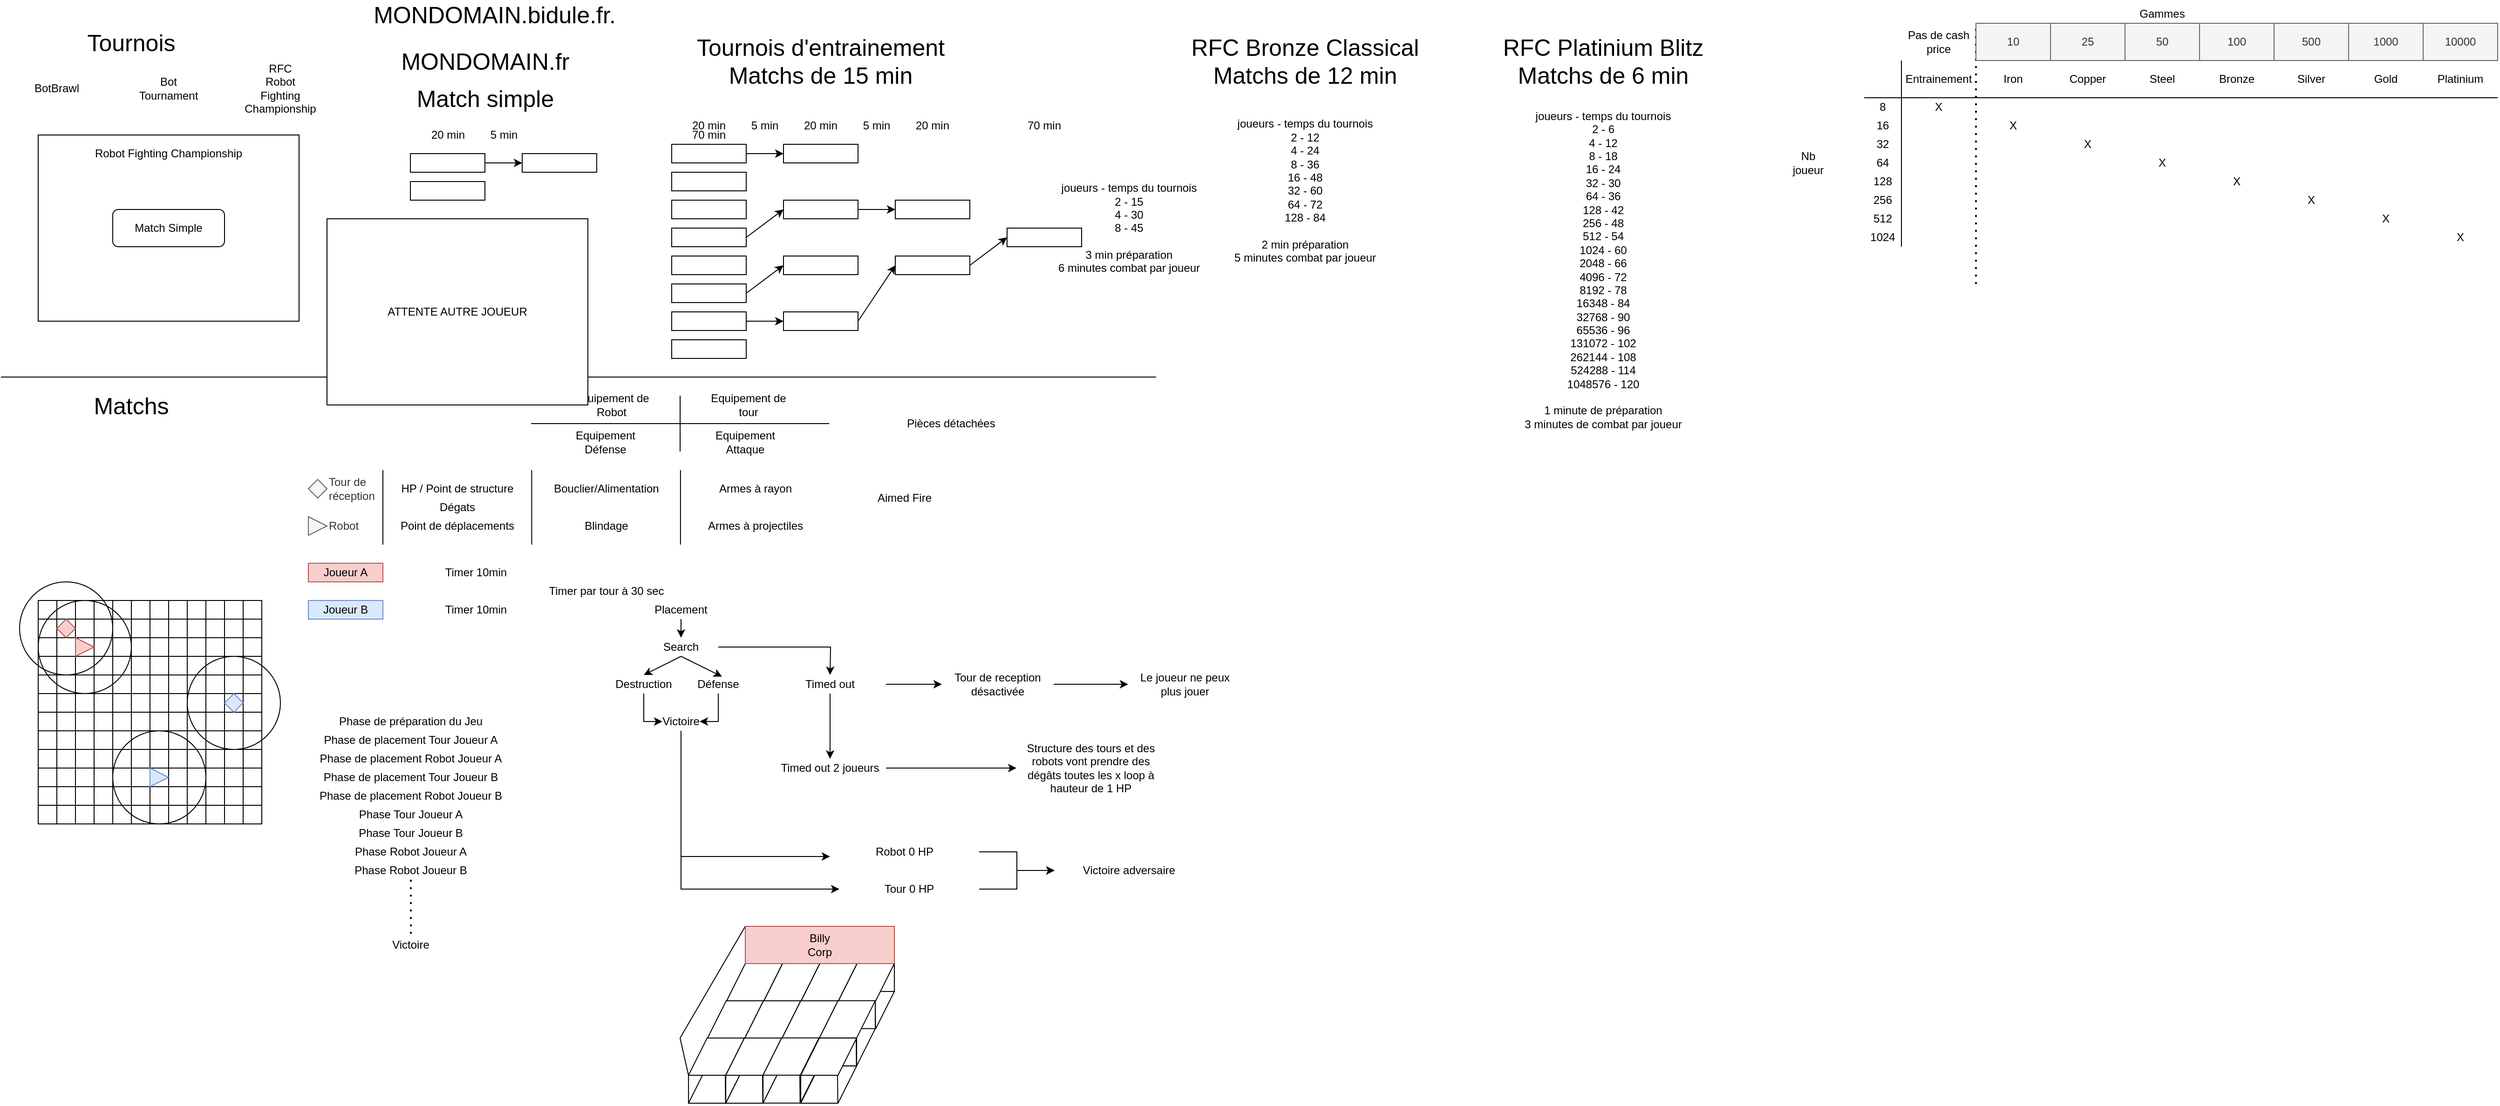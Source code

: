 <mxfile version="14.1.8" type="device" pages="3"><diagram id="YS222SIWIlFd_uqLevAq" name="Robot Fighting Championship"><mxGraphModel dx="1086" dy="806" grid="1" gridSize="10" guides="1" tooltips="1" connect="1" arrows="1" fold="1" page="1" pageScale="1" pageWidth="827" pageHeight="1169" math="0" shadow="0"><root><mxCell id="0"/><mxCell id="1" parent="0"/><mxCell id="DwmXKcvEZQ0Opul7UmVD-372" value="" style="rounded=0;whiteSpace=wrap;html=1;fontSize=12;strokeColor=#000000;fillColor=#ffffff;" parent="1" vertex="1"><mxGeometry x="80" y="160" width="280" height="200" as="geometry"/></mxCell><mxCell id="DwmXKcvEZQ0Opul7UmVD-261" value="" style="shape=parallelogram;perimeter=parallelogramPerimeter;whiteSpace=wrap;html=1;fixedSize=1;" parent="1" vertex="1"><mxGeometry x="819" y="1080" width="60" height="40" as="geometry"/></mxCell><mxCell id="DwmXKcvEZQ0Opul7UmVD-4" value="Match Simple" style="rounded=1;whiteSpace=wrap;html=1;" parent="1" vertex="1"><mxGeometry x="160" y="240" width="120" height="40" as="geometry"/></mxCell><mxCell id="DwmXKcvEZQ0Opul7UmVD-6" value="" style="rounded=0;whiteSpace=wrap;html=1;" parent="1" vertex="1"><mxGeometry x="80" y="660" width="20" height="20" as="geometry"/></mxCell><mxCell id="DwmXKcvEZQ0Opul7UmVD-7" value="" style="rounded=0;whiteSpace=wrap;html=1;" parent="1" vertex="1"><mxGeometry x="100" y="660" width="20" height="20" as="geometry"/></mxCell><mxCell id="DwmXKcvEZQ0Opul7UmVD-8" value="" style="rounded=0;whiteSpace=wrap;html=1;" parent="1" vertex="1"><mxGeometry x="80" y="680" width="20" height="20" as="geometry"/></mxCell><mxCell id="DwmXKcvEZQ0Opul7UmVD-9" value="" style="rounded=0;whiteSpace=wrap;html=1;" parent="1" vertex="1"><mxGeometry x="100" y="680" width="20" height="20" as="geometry"/></mxCell><mxCell id="DwmXKcvEZQ0Opul7UmVD-16" value="" style="rounded=0;whiteSpace=wrap;html=1;" parent="1" vertex="1"><mxGeometry x="120" y="660" width="20" height="20" as="geometry"/></mxCell><mxCell id="DwmXKcvEZQ0Opul7UmVD-17" value="" style="rounded=0;whiteSpace=wrap;html=1;" parent="1" vertex="1"><mxGeometry x="140" y="660" width="20" height="20" as="geometry"/></mxCell><mxCell id="DwmXKcvEZQ0Opul7UmVD-18" value="" style="rounded=0;whiteSpace=wrap;html=1;" parent="1" vertex="1"><mxGeometry x="120" y="680" width="20" height="20" as="geometry"/></mxCell><mxCell id="DwmXKcvEZQ0Opul7UmVD-19" value="" style="rounded=0;whiteSpace=wrap;html=1;" parent="1" vertex="1"><mxGeometry x="140" y="680" width="20" height="20" as="geometry"/></mxCell><mxCell id="DwmXKcvEZQ0Opul7UmVD-20" value="" style="rounded=0;whiteSpace=wrap;html=1;" parent="1" vertex="1"><mxGeometry x="80" y="700" width="20" height="20" as="geometry"/></mxCell><mxCell id="DwmXKcvEZQ0Opul7UmVD-21" value="" style="rounded=0;whiteSpace=wrap;html=1;" parent="1" vertex="1"><mxGeometry x="100" y="700" width="20" height="20" as="geometry"/></mxCell><mxCell id="DwmXKcvEZQ0Opul7UmVD-22" value="" style="rounded=0;whiteSpace=wrap;html=1;" parent="1" vertex="1"><mxGeometry x="80" y="720" width="20" height="20" as="geometry"/></mxCell><mxCell id="DwmXKcvEZQ0Opul7UmVD-23" value="" style="rounded=0;whiteSpace=wrap;html=1;" parent="1" vertex="1"><mxGeometry x="100" y="720" width="20" height="20" as="geometry"/></mxCell><mxCell id="DwmXKcvEZQ0Opul7UmVD-24" value="" style="rounded=0;whiteSpace=wrap;html=1;" parent="1" vertex="1"><mxGeometry x="120" y="700" width="20" height="20" as="geometry"/></mxCell><mxCell id="DwmXKcvEZQ0Opul7UmVD-25" value="" style="rounded=0;whiteSpace=wrap;html=1;" parent="1" vertex="1"><mxGeometry x="140" y="700" width="20" height="20" as="geometry"/></mxCell><mxCell id="DwmXKcvEZQ0Opul7UmVD-26" value="" style="rounded=0;whiteSpace=wrap;html=1;" parent="1" vertex="1"><mxGeometry x="120" y="720" width="20" height="20" as="geometry"/></mxCell><mxCell id="DwmXKcvEZQ0Opul7UmVD-27" value="" style="rounded=0;whiteSpace=wrap;html=1;" parent="1" vertex="1"><mxGeometry x="140" y="720" width="20" height="20" as="geometry"/></mxCell><mxCell id="DwmXKcvEZQ0Opul7UmVD-28" value="" style="rounded=0;whiteSpace=wrap;html=1;" parent="1" vertex="1"><mxGeometry x="80" y="740" width="20" height="20" as="geometry"/></mxCell><mxCell id="DwmXKcvEZQ0Opul7UmVD-29" value="" style="rounded=0;whiteSpace=wrap;html=1;" parent="1" vertex="1"><mxGeometry x="100" y="740" width="20" height="20" as="geometry"/></mxCell><mxCell id="DwmXKcvEZQ0Opul7UmVD-30" value="" style="rounded=0;whiteSpace=wrap;html=1;" parent="1" vertex="1"><mxGeometry x="80" y="760" width="20" height="20" as="geometry"/></mxCell><mxCell id="DwmXKcvEZQ0Opul7UmVD-31" value="" style="rounded=0;whiteSpace=wrap;html=1;" parent="1" vertex="1"><mxGeometry x="100" y="760" width="20" height="20" as="geometry"/></mxCell><mxCell id="DwmXKcvEZQ0Opul7UmVD-32" value="" style="rounded=0;whiteSpace=wrap;html=1;" parent="1" vertex="1"><mxGeometry x="120" y="740" width="20" height="20" as="geometry"/></mxCell><mxCell id="DwmXKcvEZQ0Opul7UmVD-33" value="" style="rounded=0;whiteSpace=wrap;html=1;" parent="1" vertex="1"><mxGeometry x="140" y="740" width="20" height="20" as="geometry"/></mxCell><mxCell id="DwmXKcvEZQ0Opul7UmVD-34" value="" style="rounded=0;whiteSpace=wrap;html=1;" parent="1" vertex="1"><mxGeometry x="120" y="760" width="20" height="20" as="geometry"/></mxCell><mxCell id="DwmXKcvEZQ0Opul7UmVD-35" value="" style="rounded=0;whiteSpace=wrap;html=1;" parent="1" vertex="1"><mxGeometry x="140" y="760" width="20" height="20" as="geometry"/></mxCell><mxCell id="DwmXKcvEZQ0Opul7UmVD-36" value="" style="rounded=0;whiteSpace=wrap;html=1;" parent="1" vertex="1"><mxGeometry x="80" y="780" width="20" height="20" as="geometry"/></mxCell><mxCell id="DwmXKcvEZQ0Opul7UmVD-37" value="" style="rounded=0;whiteSpace=wrap;html=1;" parent="1" vertex="1"><mxGeometry x="100" y="780" width="20" height="20" as="geometry"/></mxCell><mxCell id="DwmXKcvEZQ0Opul7UmVD-38" value="" style="rounded=0;whiteSpace=wrap;html=1;" parent="1" vertex="1"><mxGeometry x="80" y="800" width="20" height="20" as="geometry"/></mxCell><mxCell id="DwmXKcvEZQ0Opul7UmVD-39" value="" style="rounded=0;whiteSpace=wrap;html=1;" parent="1" vertex="1"><mxGeometry x="100" y="800" width="20" height="20" as="geometry"/></mxCell><mxCell id="DwmXKcvEZQ0Opul7UmVD-40" value="" style="rounded=0;whiteSpace=wrap;html=1;" parent="1" vertex="1"><mxGeometry x="120" y="780" width="20" height="20" as="geometry"/></mxCell><mxCell id="DwmXKcvEZQ0Opul7UmVD-41" value="" style="rounded=0;whiteSpace=wrap;html=1;" parent="1" vertex="1"><mxGeometry x="140" y="780" width="20" height="20" as="geometry"/></mxCell><mxCell id="DwmXKcvEZQ0Opul7UmVD-42" value="" style="rounded=0;whiteSpace=wrap;html=1;" parent="1" vertex="1"><mxGeometry x="120" y="800" width="20" height="20" as="geometry"/></mxCell><mxCell id="DwmXKcvEZQ0Opul7UmVD-43" value="" style="rounded=0;whiteSpace=wrap;html=1;" parent="1" vertex="1"><mxGeometry x="140" y="800" width="20" height="20" as="geometry"/></mxCell><mxCell id="DwmXKcvEZQ0Opul7UmVD-44" value="" style="rounded=0;whiteSpace=wrap;html=1;" parent="1" vertex="1"><mxGeometry x="160" y="660" width="20" height="20" as="geometry"/></mxCell><mxCell id="DwmXKcvEZQ0Opul7UmVD-45" value="" style="rounded=0;whiteSpace=wrap;html=1;" parent="1" vertex="1"><mxGeometry x="180" y="660" width="20" height="20" as="geometry"/></mxCell><mxCell id="DwmXKcvEZQ0Opul7UmVD-46" value="" style="rounded=0;whiteSpace=wrap;html=1;" parent="1" vertex="1"><mxGeometry x="160" y="680" width="20" height="20" as="geometry"/></mxCell><mxCell id="DwmXKcvEZQ0Opul7UmVD-47" value="" style="rounded=0;whiteSpace=wrap;html=1;" parent="1" vertex="1"><mxGeometry x="180" y="680" width="20" height="20" as="geometry"/></mxCell><mxCell id="DwmXKcvEZQ0Opul7UmVD-48" value="" style="rounded=0;whiteSpace=wrap;html=1;" parent="1" vertex="1"><mxGeometry x="200" y="660" width="20" height="20" as="geometry"/></mxCell><mxCell id="DwmXKcvEZQ0Opul7UmVD-49" value="" style="rounded=0;whiteSpace=wrap;html=1;" parent="1" vertex="1"><mxGeometry x="220" y="660" width="20" height="20" as="geometry"/></mxCell><mxCell id="DwmXKcvEZQ0Opul7UmVD-50" value="" style="rounded=0;whiteSpace=wrap;html=1;" parent="1" vertex="1"><mxGeometry x="200" y="680" width="20" height="20" as="geometry"/></mxCell><mxCell id="DwmXKcvEZQ0Opul7UmVD-51" value="" style="rounded=0;whiteSpace=wrap;html=1;" parent="1" vertex="1"><mxGeometry x="220" y="680" width="20" height="20" as="geometry"/></mxCell><mxCell id="DwmXKcvEZQ0Opul7UmVD-52" value="" style="rounded=0;whiteSpace=wrap;html=1;" parent="1" vertex="1"><mxGeometry x="160" y="700" width="20" height="20" as="geometry"/></mxCell><mxCell id="DwmXKcvEZQ0Opul7UmVD-53" value="" style="rounded=0;whiteSpace=wrap;html=1;" parent="1" vertex="1"><mxGeometry x="180" y="700" width="20" height="20" as="geometry"/></mxCell><mxCell id="DwmXKcvEZQ0Opul7UmVD-54" value="" style="rounded=0;whiteSpace=wrap;html=1;" parent="1" vertex="1"><mxGeometry x="160" y="720" width="20" height="20" as="geometry"/></mxCell><mxCell id="DwmXKcvEZQ0Opul7UmVD-55" value="" style="rounded=0;whiteSpace=wrap;html=1;" parent="1" vertex="1"><mxGeometry x="180" y="720" width="20" height="20" as="geometry"/></mxCell><mxCell id="DwmXKcvEZQ0Opul7UmVD-56" value="" style="rounded=0;whiteSpace=wrap;html=1;" parent="1" vertex="1"><mxGeometry x="200" y="700" width="20" height="20" as="geometry"/></mxCell><mxCell id="DwmXKcvEZQ0Opul7UmVD-57" value="" style="rounded=0;whiteSpace=wrap;html=1;" parent="1" vertex="1"><mxGeometry x="220" y="700" width="20" height="20" as="geometry"/></mxCell><mxCell id="DwmXKcvEZQ0Opul7UmVD-58" value="" style="rounded=0;whiteSpace=wrap;html=1;" parent="1" vertex="1"><mxGeometry x="200" y="720" width="20" height="20" as="geometry"/></mxCell><mxCell id="DwmXKcvEZQ0Opul7UmVD-59" value="" style="rounded=0;whiteSpace=wrap;html=1;" parent="1" vertex="1"><mxGeometry x="220" y="720" width="20" height="20" as="geometry"/></mxCell><mxCell id="DwmXKcvEZQ0Opul7UmVD-60" value="" style="rounded=0;whiteSpace=wrap;html=1;" parent="1" vertex="1"><mxGeometry x="160" y="740" width="20" height="20" as="geometry"/></mxCell><mxCell id="DwmXKcvEZQ0Opul7UmVD-61" value="" style="rounded=0;whiteSpace=wrap;html=1;" parent="1" vertex="1"><mxGeometry x="180" y="740" width="20" height="20" as="geometry"/></mxCell><mxCell id="DwmXKcvEZQ0Opul7UmVD-62" value="" style="rounded=0;whiteSpace=wrap;html=1;" parent="1" vertex="1"><mxGeometry x="160" y="760" width="20" height="20" as="geometry"/></mxCell><mxCell id="DwmXKcvEZQ0Opul7UmVD-63" value="" style="rounded=0;whiteSpace=wrap;html=1;" parent="1" vertex="1"><mxGeometry x="180" y="760" width="20" height="20" as="geometry"/></mxCell><mxCell id="DwmXKcvEZQ0Opul7UmVD-64" value="" style="rounded=0;whiteSpace=wrap;html=1;" parent="1" vertex="1"><mxGeometry x="200" y="740" width="20" height="20" as="geometry"/></mxCell><mxCell id="DwmXKcvEZQ0Opul7UmVD-65" value="" style="rounded=0;whiteSpace=wrap;html=1;" parent="1" vertex="1"><mxGeometry x="220" y="740" width="20" height="20" as="geometry"/></mxCell><mxCell id="DwmXKcvEZQ0Opul7UmVD-66" value="" style="rounded=0;whiteSpace=wrap;html=1;" parent="1" vertex="1"><mxGeometry x="200" y="760" width="20" height="20" as="geometry"/></mxCell><mxCell id="DwmXKcvEZQ0Opul7UmVD-67" value="" style="rounded=0;whiteSpace=wrap;html=1;" parent="1" vertex="1"><mxGeometry x="220" y="760" width="20" height="20" as="geometry"/></mxCell><mxCell id="DwmXKcvEZQ0Opul7UmVD-68" value="" style="rounded=0;whiteSpace=wrap;html=1;" parent="1" vertex="1"><mxGeometry x="160" y="780" width="20" height="20" as="geometry"/></mxCell><mxCell id="DwmXKcvEZQ0Opul7UmVD-69" value="" style="rounded=0;whiteSpace=wrap;html=1;" parent="1" vertex="1"><mxGeometry x="180" y="780" width="20" height="20" as="geometry"/></mxCell><mxCell id="DwmXKcvEZQ0Opul7UmVD-70" value="" style="rounded=0;whiteSpace=wrap;html=1;" parent="1" vertex="1"><mxGeometry x="160" y="800" width="20" height="20" as="geometry"/></mxCell><mxCell id="DwmXKcvEZQ0Opul7UmVD-71" value="" style="rounded=0;whiteSpace=wrap;html=1;" parent="1" vertex="1"><mxGeometry x="180" y="800" width="20" height="20" as="geometry"/></mxCell><mxCell id="DwmXKcvEZQ0Opul7UmVD-72" value="" style="rounded=0;whiteSpace=wrap;html=1;" parent="1" vertex="1"><mxGeometry x="200" y="780" width="20" height="20" as="geometry"/></mxCell><mxCell id="DwmXKcvEZQ0Opul7UmVD-73" value="" style="rounded=0;whiteSpace=wrap;html=1;" parent="1" vertex="1"><mxGeometry x="220" y="780" width="20" height="20" as="geometry"/></mxCell><mxCell id="DwmXKcvEZQ0Opul7UmVD-74" value="" style="rounded=0;whiteSpace=wrap;html=1;" parent="1" vertex="1"><mxGeometry x="200" y="800" width="20" height="20" as="geometry"/></mxCell><mxCell id="DwmXKcvEZQ0Opul7UmVD-75" value="" style="rounded=0;whiteSpace=wrap;html=1;" parent="1" vertex="1"><mxGeometry x="220" y="800" width="20" height="20" as="geometry"/></mxCell><mxCell id="DwmXKcvEZQ0Opul7UmVD-76" value="" style="rounded=0;whiteSpace=wrap;html=1;" parent="1" vertex="1"><mxGeometry x="80" y="820" width="20" height="20" as="geometry"/></mxCell><mxCell id="DwmXKcvEZQ0Opul7UmVD-77" value="" style="rounded=0;whiteSpace=wrap;html=1;" parent="1" vertex="1"><mxGeometry x="100" y="820" width="20" height="20" as="geometry"/></mxCell><mxCell id="DwmXKcvEZQ0Opul7UmVD-78" value="" style="rounded=0;whiteSpace=wrap;html=1;" parent="1" vertex="1"><mxGeometry x="80" y="840" width="20" height="20" as="geometry"/></mxCell><mxCell id="DwmXKcvEZQ0Opul7UmVD-79" value="" style="rounded=0;whiteSpace=wrap;html=1;" parent="1" vertex="1"><mxGeometry x="100" y="840" width="20" height="20" as="geometry"/></mxCell><mxCell id="DwmXKcvEZQ0Opul7UmVD-80" value="" style="rounded=0;whiteSpace=wrap;html=1;" parent="1" vertex="1"><mxGeometry x="120" y="820" width="20" height="20" as="geometry"/></mxCell><mxCell id="DwmXKcvEZQ0Opul7UmVD-81" value="" style="rounded=0;whiteSpace=wrap;html=1;" parent="1" vertex="1"><mxGeometry x="140" y="820" width="20" height="20" as="geometry"/></mxCell><mxCell id="DwmXKcvEZQ0Opul7UmVD-82" value="" style="rounded=0;whiteSpace=wrap;html=1;" parent="1" vertex="1"><mxGeometry x="120" y="840" width="20" height="20" as="geometry"/></mxCell><mxCell id="DwmXKcvEZQ0Opul7UmVD-83" value="" style="rounded=0;whiteSpace=wrap;html=1;" parent="1" vertex="1"><mxGeometry x="140" y="840" width="20" height="20" as="geometry"/></mxCell><mxCell id="DwmXKcvEZQ0Opul7UmVD-84" value="" style="rounded=0;whiteSpace=wrap;html=1;" parent="1" vertex="1"><mxGeometry x="80" y="860" width="20" height="20" as="geometry"/></mxCell><mxCell id="DwmXKcvEZQ0Opul7UmVD-85" value="" style="rounded=0;whiteSpace=wrap;html=1;" parent="1" vertex="1"><mxGeometry x="100" y="860" width="20" height="20" as="geometry"/></mxCell><mxCell id="DwmXKcvEZQ0Opul7UmVD-86" value="" style="rounded=0;whiteSpace=wrap;html=1;" parent="1" vertex="1"><mxGeometry x="80" y="880" width="20" height="20" as="geometry"/></mxCell><mxCell id="DwmXKcvEZQ0Opul7UmVD-87" value="" style="rounded=0;whiteSpace=wrap;html=1;" parent="1" vertex="1"><mxGeometry x="100" y="880" width="20" height="20" as="geometry"/></mxCell><mxCell id="DwmXKcvEZQ0Opul7UmVD-88" value="" style="rounded=0;whiteSpace=wrap;html=1;" parent="1" vertex="1"><mxGeometry x="120" y="860" width="20" height="20" as="geometry"/></mxCell><mxCell id="DwmXKcvEZQ0Opul7UmVD-89" value="" style="rounded=0;whiteSpace=wrap;html=1;" parent="1" vertex="1"><mxGeometry x="140" y="860" width="20" height="20" as="geometry"/></mxCell><mxCell id="DwmXKcvEZQ0Opul7UmVD-90" value="" style="rounded=0;whiteSpace=wrap;html=1;" parent="1" vertex="1"><mxGeometry x="120" y="880" width="20" height="20" as="geometry"/></mxCell><mxCell id="DwmXKcvEZQ0Opul7UmVD-91" value="" style="rounded=0;whiteSpace=wrap;html=1;" parent="1" vertex="1"><mxGeometry x="140" y="880" width="20" height="20" as="geometry"/></mxCell><mxCell id="DwmXKcvEZQ0Opul7UmVD-92" value="" style="rounded=0;whiteSpace=wrap;html=1;" parent="1" vertex="1"><mxGeometry x="160" y="820" width="20" height="20" as="geometry"/></mxCell><mxCell id="DwmXKcvEZQ0Opul7UmVD-93" value="" style="rounded=0;whiteSpace=wrap;html=1;" parent="1" vertex="1"><mxGeometry x="180" y="820" width="20" height="20" as="geometry"/></mxCell><mxCell id="DwmXKcvEZQ0Opul7UmVD-94" value="" style="rounded=0;whiteSpace=wrap;html=1;" parent="1" vertex="1"><mxGeometry x="160" y="840" width="20" height="20" as="geometry"/></mxCell><mxCell id="DwmXKcvEZQ0Opul7UmVD-95" value="" style="rounded=0;whiteSpace=wrap;html=1;" parent="1" vertex="1"><mxGeometry x="180" y="840" width="20" height="20" as="geometry"/></mxCell><mxCell id="DwmXKcvEZQ0Opul7UmVD-96" value="" style="rounded=0;whiteSpace=wrap;html=1;" parent="1" vertex="1"><mxGeometry x="200" y="820" width="20" height="20" as="geometry"/></mxCell><mxCell id="DwmXKcvEZQ0Opul7UmVD-97" value="" style="rounded=0;whiteSpace=wrap;html=1;" parent="1" vertex="1"><mxGeometry x="220" y="820" width="20" height="20" as="geometry"/></mxCell><mxCell id="DwmXKcvEZQ0Opul7UmVD-98" value="" style="rounded=0;whiteSpace=wrap;html=1;" parent="1" vertex="1"><mxGeometry x="200" y="840" width="20" height="20" as="geometry"/></mxCell><mxCell id="DwmXKcvEZQ0Opul7UmVD-99" value="" style="rounded=0;whiteSpace=wrap;html=1;" parent="1" vertex="1"><mxGeometry x="220" y="840" width="20" height="20" as="geometry"/></mxCell><mxCell id="DwmXKcvEZQ0Opul7UmVD-100" value="" style="rounded=0;whiteSpace=wrap;html=1;" parent="1" vertex="1"><mxGeometry x="160" y="860" width="20" height="20" as="geometry"/></mxCell><mxCell id="DwmXKcvEZQ0Opul7UmVD-101" value="" style="rounded=0;whiteSpace=wrap;html=1;" parent="1" vertex="1"><mxGeometry x="180" y="860" width="20" height="20" as="geometry"/></mxCell><mxCell id="DwmXKcvEZQ0Opul7UmVD-102" value="" style="rounded=0;whiteSpace=wrap;html=1;" parent="1" vertex="1"><mxGeometry x="160" y="880" width="20" height="20" as="geometry"/></mxCell><mxCell id="DwmXKcvEZQ0Opul7UmVD-103" value="" style="rounded=0;whiteSpace=wrap;html=1;" parent="1" vertex="1"><mxGeometry x="180" y="880" width="20" height="20" as="geometry"/></mxCell><mxCell id="DwmXKcvEZQ0Opul7UmVD-104" value="" style="rounded=0;whiteSpace=wrap;html=1;" parent="1" vertex="1"><mxGeometry x="200" y="860" width="20" height="20" as="geometry"/></mxCell><mxCell id="DwmXKcvEZQ0Opul7UmVD-105" value="" style="rounded=0;whiteSpace=wrap;html=1;" parent="1" vertex="1"><mxGeometry x="220" y="860" width="20" height="20" as="geometry"/></mxCell><mxCell id="DwmXKcvEZQ0Opul7UmVD-106" value="" style="rounded=0;whiteSpace=wrap;html=1;" parent="1" vertex="1"><mxGeometry x="200" y="880" width="20" height="20" as="geometry"/></mxCell><mxCell id="DwmXKcvEZQ0Opul7UmVD-107" value="" style="rounded=0;whiteSpace=wrap;html=1;" parent="1" vertex="1"><mxGeometry x="220" y="880" width="20" height="20" as="geometry"/></mxCell><mxCell id="DwmXKcvEZQ0Opul7UmVD-108" value="" style="rounded=0;whiteSpace=wrap;html=1;" parent="1" vertex="1"><mxGeometry x="240" y="820" width="20" height="20" as="geometry"/></mxCell><mxCell id="DwmXKcvEZQ0Opul7UmVD-109" value="" style="rounded=0;whiteSpace=wrap;html=1;" parent="1" vertex="1"><mxGeometry x="260" y="820" width="20" height="20" as="geometry"/></mxCell><mxCell id="DwmXKcvEZQ0Opul7UmVD-110" value="" style="rounded=0;whiteSpace=wrap;html=1;" parent="1" vertex="1"><mxGeometry x="240" y="840" width="20" height="20" as="geometry"/></mxCell><mxCell id="DwmXKcvEZQ0Opul7UmVD-111" value="" style="rounded=0;whiteSpace=wrap;html=1;" parent="1" vertex="1"><mxGeometry x="260" y="840" width="20" height="20" as="geometry"/></mxCell><mxCell id="DwmXKcvEZQ0Opul7UmVD-112" value="" style="rounded=0;whiteSpace=wrap;html=1;" parent="1" vertex="1"><mxGeometry x="280" y="820" width="20" height="20" as="geometry"/></mxCell><mxCell id="DwmXKcvEZQ0Opul7UmVD-113" value="" style="rounded=0;whiteSpace=wrap;html=1;" parent="1" vertex="1"><mxGeometry x="300" y="820" width="20" height="20" as="geometry"/></mxCell><mxCell id="DwmXKcvEZQ0Opul7UmVD-114" value="" style="rounded=0;whiteSpace=wrap;html=1;" parent="1" vertex="1"><mxGeometry x="280" y="840" width="20" height="20" as="geometry"/></mxCell><mxCell id="DwmXKcvEZQ0Opul7UmVD-115" value="" style="rounded=0;whiteSpace=wrap;html=1;" parent="1" vertex="1"><mxGeometry x="300" y="840" width="20" height="20" as="geometry"/></mxCell><mxCell id="DwmXKcvEZQ0Opul7UmVD-116" value="" style="rounded=0;whiteSpace=wrap;html=1;" parent="1" vertex="1"><mxGeometry x="240" y="860" width="20" height="20" as="geometry"/></mxCell><mxCell id="DwmXKcvEZQ0Opul7UmVD-117" value="" style="rounded=0;whiteSpace=wrap;html=1;" parent="1" vertex="1"><mxGeometry x="260" y="860" width="20" height="20" as="geometry"/></mxCell><mxCell id="DwmXKcvEZQ0Opul7UmVD-118" value="" style="rounded=0;whiteSpace=wrap;html=1;" parent="1" vertex="1"><mxGeometry x="240" y="880" width="20" height="20" as="geometry"/></mxCell><mxCell id="DwmXKcvEZQ0Opul7UmVD-119" value="" style="rounded=0;whiteSpace=wrap;html=1;" parent="1" vertex="1"><mxGeometry x="260" y="880" width="20" height="20" as="geometry"/></mxCell><mxCell id="DwmXKcvEZQ0Opul7UmVD-120" value="" style="rounded=0;whiteSpace=wrap;html=1;" parent="1" vertex="1"><mxGeometry x="280" y="860" width="20" height="20" as="geometry"/></mxCell><mxCell id="DwmXKcvEZQ0Opul7UmVD-121" value="" style="rounded=0;whiteSpace=wrap;html=1;" parent="1" vertex="1"><mxGeometry x="300" y="860" width="20" height="20" as="geometry"/></mxCell><mxCell id="DwmXKcvEZQ0Opul7UmVD-122" value="" style="rounded=0;whiteSpace=wrap;html=1;" parent="1" vertex="1"><mxGeometry x="280" y="880" width="20" height="20" as="geometry"/></mxCell><mxCell id="DwmXKcvEZQ0Opul7UmVD-123" value="" style="rounded=0;whiteSpace=wrap;html=1;" parent="1" vertex="1"><mxGeometry x="300" y="880" width="20" height="20" as="geometry"/></mxCell><mxCell id="DwmXKcvEZQ0Opul7UmVD-124" value="" style="rounded=0;whiteSpace=wrap;html=1;" parent="1" vertex="1"><mxGeometry x="240" y="740" width="20" height="20" as="geometry"/></mxCell><mxCell id="DwmXKcvEZQ0Opul7UmVD-125" value="" style="rounded=0;whiteSpace=wrap;html=1;" parent="1" vertex="1"><mxGeometry x="260" y="740" width="20" height="20" as="geometry"/></mxCell><mxCell id="DwmXKcvEZQ0Opul7UmVD-126" value="" style="rounded=0;whiteSpace=wrap;html=1;" parent="1" vertex="1"><mxGeometry x="240" y="760" width="20" height="20" as="geometry"/></mxCell><mxCell id="DwmXKcvEZQ0Opul7UmVD-127" value="" style="rounded=0;whiteSpace=wrap;html=1;" parent="1" vertex="1"><mxGeometry x="260" y="760" width="20" height="20" as="geometry"/></mxCell><mxCell id="DwmXKcvEZQ0Opul7UmVD-128" value="" style="rounded=0;whiteSpace=wrap;html=1;" parent="1" vertex="1"><mxGeometry x="280" y="740" width="20" height="20" as="geometry"/></mxCell><mxCell id="DwmXKcvEZQ0Opul7UmVD-129" value="" style="rounded=0;whiteSpace=wrap;html=1;" parent="1" vertex="1"><mxGeometry x="300" y="740" width="20" height="20" as="geometry"/></mxCell><mxCell id="DwmXKcvEZQ0Opul7UmVD-130" value="" style="rounded=0;whiteSpace=wrap;html=1;" parent="1" vertex="1"><mxGeometry x="280" y="760" width="20" height="20" as="geometry"/></mxCell><mxCell id="DwmXKcvEZQ0Opul7UmVD-131" value="" style="rounded=0;whiteSpace=wrap;html=1;" parent="1" vertex="1"><mxGeometry x="300" y="760" width="20" height="20" as="geometry"/></mxCell><mxCell id="DwmXKcvEZQ0Opul7UmVD-132" value="" style="rounded=0;whiteSpace=wrap;html=1;" parent="1" vertex="1"><mxGeometry x="240" y="780" width="20" height="20" as="geometry"/></mxCell><mxCell id="DwmXKcvEZQ0Opul7UmVD-133" value="" style="rounded=0;whiteSpace=wrap;html=1;" parent="1" vertex="1"><mxGeometry x="260" y="780" width="20" height="20" as="geometry"/></mxCell><mxCell id="DwmXKcvEZQ0Opul7UmVD-134" value="" style="rounded=0;whiteSpace=wrap;html=1;" parent="1" vertex="1"><mxGeometry x="240" y="800" width="20" height="20" as="geometry"/></mxCell><mxCell id="DwmXKcvEZQ0Opul7UmVD-135" value="" style="rounded=0;whiteSpace=wrap;html=1;" parent="1" vertex="1"><mxGeometry x="260" y="800" width="20" height="20" as="geometry"/></mxCell><mxCell id="DwmXKcvEZQ0Opul7UmVD-136" value="" style="rounded=0;whiteSpace=wrap;html=1;" parent="1" vertex="1"><mxGeometry x="280" y="780" width="20" height="20" as="geometry"/></mxCell><mxCell id="DwmXKcvEZQ0Opul7UmVD-137" value="" style="rounded=0;whiteSpace=wrap;html=1;" parent="1" vertex="1"><mxGeometry x="300" y="780" width="20" height="20" as="geometry"/></mxCell><mxCell id="DwmXKcvEZQ0Opul7UmVD-138" value="" style="rounded=0;whiteSpace=wrap;html=1;" parent="1" vertex="1"><mxGeometry x="280" y="800" width="20" height="20" as="geometry"/></mxCell><mxCell id="DwmXKcvEZQ0Opul7UmVD-139" value="" style="rounded=0;whiteSpace=wrap;html=1;" parent="1" vertex="1"><mxGeometry x="300" y="800" width="20" height="20" as="geometry"/></mxCell><mxCell id="DwmXKcvEZQ0Opul7UmVD-140" value="" style="rounded=0;whiteSpace=wrap;html=1;" parent="1" vertex="1"><mxGeometry x="240" y="660" width="20" height="20" as="geometry"/></mxCell><mxCell id="DwmXKcvEZQ0Opul7UmVD-141" value="" style="rounded=0;whiteSpace=wrap;html=1;" parent="1" vertex="1"><mxGeometry x="260" y="660" width="20" height="20" as="geometry"/></mxCell><mxCell id="DwmXKcvEZQ0Opul7UmVD-142" value="" style="rounded=0;whiteSpace=wrap;html=1;" parent="1" vertex="1"><mxGeometry x="240" y="680" width="20" height="20" as="geometry"/></mxCell><mxCell id="DwmXKcvEZQ0Opul7UmVD-143" value="" style="rounded=0;whiteSpace=wrap;html=1;" parent="1" vertex="1"><mxGeometry x="260" y="680" width="20" height="20" as="geometry"/></mxCell><mxCell id="DwmXKcvEZQ0Opul7UmVD-144" value="" style="rounded=0;whiteSpace=wrap;html=1;" parent="1" vertex="1"><mxGeometry x="280" y="660" width="20" height="20" as="geometry"/></mxCell><mxCell id="DwmXKcvEZQ0Opul7UmVD-145" value="" style="rounded=0;whiteSpace=wrap;html=1;" parent="1" vertex="1"><mxGeometry x="300" y="660" width="20" height="20" as="geometry"/></mxCell><mxCell id="DwmXKcvEZQ0Opul7UmVD-146" value="" style="rounded=0;whiteSpace=wrap;html=1;" parent="1" vertex="1"><mxGeometry x="280" y="680" width="20" height="20" as="geometry"/></mxCell><mxCell id="DwmXKcvEZQ0Opul7UmVD-147" value="" style="rounded=0;whiteSpace=wrap;html=1;" parent="1" vertex="1"><mxGeometry x="300" y="680" width="20" height="20" as="geometry"/></mxCell><mxCell id="DwmXKcvEZQ0Opul7UmVD-148" value="" style="rounded=0;whiteSpace=wrap;html=1;" parent="1" vertex="1"><mxGeometry x="240" y="700" width="20" height="20" as="geometry"/></mxCell><mxCell id="DwmXKcvEZQ0Opul7UmVD-149" value="" style="rounded=0;whiteSpace=wrap;html=1;" parent="1" vertex="1"><mxGeometry x="260" y="700" width="20" height="20" as="geometry"/></mxCell><mxCell id="DwmXKcvEZQ0Opul7UmVD-150" value="" style="rounded=0;whiteSpace=wrap;html=1;" parent="1" vertex="1"><mxGeometry x="240" y="720" width="20" height="20" as="geometry"/></mxCell><mxCell id="DwmXKcvEZQ0Opul7UmVD-151" value="" style="rounded=0;whiteSpace=wrap;html=1;" parent="1" vertex="1"><mxGeometry x="260" y="720" width="20" height="20" as="geometry"/></mxCell><mxCell id="DwmXKcvEZQ0Opul7UmVD-152" value="" style="rounded=0;whiteSpace=wrap;html=1;" parent="1" vertex="1"><mxGeometry x="280" y="700" width="20" height="20" as="geometry"/></mxCell><mxCell id="DwmXKcvEZQ0Opul7UmVD-153" value="" style="rounded=0;whiteSpace=wrap;html=1;" parent="1" vertex="1"><mxGeometry x="300" y="700" width="20" height="20" as="geometry"/></mxCell><mxCell id="DwmXKcvEZQ0Opul7UmVD-154" value="" style="rounded=0;whiteSpace=wrap;html=1;" parent="1" vertex="1"><mxGeometry x="280" y="720" width="20" height="20" as="geometry"/></mxCell><mxCell id="DwmXKcvEZQ0Opul7UmVD-155" value="" style="rounded=0;whiteSpace=wrap;html=1;" parent="1" vertex="1"><mxGeometry x="300" y="720" width="20" height="20" as="geometry"/></mxCell><mxCell id="DwmXKcvEZQ0Opul7UmVD-156" value="" style="rhombus;whiteSpace=wrap;html=1;fillColor=#f8cecc;strokeColor=#b85450;" parent="1" vertex="1"><mxGeometry x="100" y="680" width="20" height="20" as="geometry"/></mxCell><mxCell id="DwmXKcvEZQ0Opul7UmVD-157" value="" style="rhombus;whiteSpace=wrap;html=1;fillColor=#dae8fc;strokeColor=#6c8ebf;" parent="1" vertex="1"><mxGeometry x="280" y="760" width="20" height="20" as="geometry"/></mxCell><mxCell id="DwmXKcvEZQ0Opul7UmVD-159" value="" style="triangle;whiteSpace=wrap;html=1;fillColor=#f8cecc;strokeColor=#b85450;" parent="1" vertex="1"><mxGeometry x="120" y="700" width="20" height="20" as="geometry"/></mxCell><mxCell id="DwmXKcvEZQ0Opul7UmVD-160" value="" style="triangle;whiteSpace=wrap;html=1;fillColor=#dae8fc;strokeColor=#6c8ebf;" parent="1" vertex="1"><mxGeometry x="200" y="840" width="20" height="20" as="geometry"/></mxCell><mxCell id="DwmXKcvEZQ0Opul7UmVD-161" value="" style="rounded=0;whiteSpace=wrap;html=1;" parent="1" vertex="1"><mxGeometry x="760" y="170" width="80" height="20" as="geometry"/></mxCell><mxCell id="DwmXKcvEZQ0Opul7UmVD-162" value="" style="rounded=0;whiteSpace=wrap;html=1;" parent="1" vertex="1"><mxGeometry x="760" y="200" width="80" height="20" as="geometry"/></mxCell><mxCell id="DwmXKcvEZQ0Opul7UmVD-163" value="" style="rounded=0;whiteSpace=wrap;html=1;" parent="1" vertex="1"><mxGeometry x="760" y="230" width="80" height="20" as="geometry"/></mxCell><mxCell id="DwmXKcvEZQ0Opul7UmVD-164" value="" style="rounded=0;whiteSpace=wrap;html=1;" parent="1" vertex="1"><mxGeometry x="760" y="260" width="80" height="20" as="geometry"/></mxCell><mxCell id="DwmXKcvEZQ0Opul7UmVD-165" value="" style="rounded=0;whiteSpace=wrap;html=1;" parent="1" vertex="1"><mxGeometry x="760" y="290" width="80" height="20" as="geometry"/></mxCell><mxCell id="DwmXKcvEZQ0Opul7UmVD-166" value="" style="rounded=0;whiteSpace=wrap;html=1;" parent="1" vertex="1"><mxGeometry x="760" y="320" width="80" height="20" as="geometry"/></mxCell><mxCell id="DwmXKcvEZQ0Opul7UmVD-167" value="" style="rounded=0;whiteSpace=wrap;html=1;" parent="1" vertex="1"><mxGeometry x="760" y="350" width="80" height="20" as="geometry"/></mxCell><mxCell id="DwmXKcvEZQ0Opul7UmVD-168" value="" style="rounded=0;whiteSpace=wrap;html=1;" parent="1" vertex="1"><mxGeometry x="760" y="380" width="80" height="20" as="geometry"/></mxCell><mxCell id="DwmXKcvEZQ0Opul7UmVD-169" value="" style="rounded=0;whiteSpace=wrap;html=1;" parent="1" vertex="1"><mxGeometry x="880" y="350" width="80" height="20" as="geometry"/></mxCell><mxCell id="DwmXKcvEZQ0Opul7UmVD-170" value="" style="rounded=0;whiteSpace=wrap;html=1;" parent="1" vertex="1"><mxGeometry x="880" y="290" width="80" height="20" as="geometry"/></mxCell><mxCell id="DwmXKcvEZQ0Opul7UmVD-171" value="" style="rounded=0;whiteSpace=wrap;html=1;" parent="1" vertex="1"><mxGeometry x="880" y="230" width="80" height="20" as="geometry"/></mxCell><mxCell id="DwmXKcvEZQ0Opul7UmVD-172" value="" style="rounded=0;whiteSpace=wrap;html=1;" parent="1" vertex="1"><mxGeometry x="880" y="170" width="80" height="20" as="geometry"/></mxCell><mxCell id="DwmXKcvEZQ0Opul7UmVD-173" value="" style="endArrow=classic;html=1;entryX=0;entryY=0.5;entryDx=0;entryDy=0;exitX=1;exitY=0.5;exitDx=0;exitDy=0;" parent="1" source="DwmXKcvEZQ0Opul7UmVD-161" target="DwmXKcvEZQ0Opul7UmVD-172" edge="1"><mxGeometry width="50" height="50" relative="1" as="geometry"><mxPoint x="790" y="300" as="sourcePoint"/><mxPoint x="840" y="250" as="targetPoint"/></mxGeometry></mxCell><mxCell id="DwmXKcvEZQ0Opul7UmVD-174" value="" style="endArrow=classic;html=1;entryX=0;entryY=0.5;entryDx=0;entryDy=0;exitX=1;exitY=0.5;exitDx=0;exitDy=0;" parent="1" source="DwmXKcvEZQ0Opul7UmVD-164" target="DwmXKcvEZQ0Opul7UmVD-171" edge="1"><mxGeometry width="50" height="50" relative="1" as="geometry"><mxPoint x="850" y="190" as="sourcePoint"/><mxPoint x="870" y="190" as="targetPoint"/></mxGeometry></mxCell><mxCell id="DwmXKcvEZQ0Opul7UmVD-175" value="" style="endArrow=classic;html=1;entryX=0;entryY=0.5;entryDx=0;entryDy=0;exitX=1;exitY=0.5;exitDx=0;exitDy=0;" parent="1" source="DwmXKcvEZQ0Opul7UmVD-166" target="DwmXKcvEZQ0Opul7UmVD-170" edge="1"><mxGeometry width="50" height="50" relative="1" as="geometry"><mxPoint x="850" y="280" as="sourcePoint"/><mxPoint x="870" y="250" as="targetPoint"/></mxGeometry></mxCell><mxCell id="DwmXKcvEZQ0Opul7UmVD-176" value="" style="endArrow=classic;html=1;entryX=0;entryY=0.5;entryDx=0;entryDy=0;exitX=1;exitY=0.5;exitDx=0;exitDy=0;" parent="1" source="DwmXKcvEZQ0Opul7UmVD-167" target="DwmXKcvEZQ0Opul7UmVD-169" edge="1"><mxGeometry width="50" height="50" relative="1" as="geometry"><mxPoint x="850" y="340" as="sourcePoint"/><mxPoint x="870" y="310" as="targetPoint"/></mxGeometry></mxCell><mxCell id="DwmXKcvEZQ0Opul7UmVD-177" value="" style="rounded=0;whiteSpace=wrap;html=1;" parent="1" vertex="1"><mxGeometry x="1000" y="290" width="80" height="20" as="geometry"/></mxCell><mxCell id="DwmXKcvEZQ0Opul7UmVD-178" value="" style="rounded=0;whiteSpace=wrap;html=1;" parent="1" vertex="1"><mxGeometry x="1000" y="230" width="80" height="20" as="geometry"/></mxCell><mxCell id="DwmXKcvEZQ0Opul7UmVD-179" value="" style="endArrow=classic;html=1;entryX=0;entryY=0.5;entryDx=0;entryDy=0;exitX=1;exitY=0.5;exitDx=0;exitDy=0;" parent="1" source="DwmXKcvEZQ0Opul7UmVD-171" target="DwmXKcvEZQ0Opul7UmVD-178" edge="1"><mxGeometry width="50" height="50" relative="1" as="geometry"><mxPoint x="850" y="190" as="sourcePoint"/><mxPoint x="890" y="190" as="targetPoint"/></mxGeometry></mxCell><mxCell id="DwmXKcvEZQ0Opul7UmVD-180" value="" style="endArrow=classic;html=1;entryX=0;entryY=0.5;entryDx=0;entryDy=0;exitX=1;exitY=0.5;exitDx=0;exitDy=0;" parent="1" source="DwmXKcvEZQ0Opul7UmVD-169" target="DwmXKcvEZQ0Opul7UmVD-177" edge="1"><mxGeometry width="50" height="50" relative="1" as="geometry"><mxPoint x="970" y="250" as="sourcePoint"/><mxPoint x="1010" y="250" as="targetPoint"/></mxGeometry></mxCell><mxCell id="DwmXKcvEZQ0Opul7UmVD-182" value="" style="rounded=0;whiteSpace=wrap;html=1;" parent="1" vertex="1"><mxGeometry x="1120" y="260" width="80" height="20" as="geometry"/></mxCell><mxCell id="DwmXKcvEZQ0Opul7UmVD-183" value="" style="endArrow=classic;html=1;entryX=0;entryY=0.5;entryDx=0;entryDy=0;exitX=1;exitY=0.5;exitDx=0;exitDy=0;" parent="1" source="DwmXKcvEZQ0Opul7UmVD-177" target="DwmXKcvEZQ0Opul7UmVD-182" edge="1"><mxGeometry width="50" height="50" relative="1" as="geometry"><mxPoint x="970" y="370" as="sourcePoint"/><mxPoint x="1010" y="310" as="targetPoint"/></mxGeometry></mxCell><mxCell id="DwmXKcvEZQ0Opul7UmVD-184" value="Joueur A" style="text;html=1;strokeColor=#b85450;fillColor=#f8cecc;align=center;verticalAlign=middle;whiteSpace=wrap;rounded=0;" parent="1" vertex="1"><mxGeometry x="370" y="620" width="80" height="20" as="geometry"/></mxCell><mxCell id="DwmXKcvEZQ0Opul7UmVD-185" value="Joueur B" style="text;html=1;strokeColor=#6c8ebf;fillColor=#dae8fc;align=center;verticalAlign=middle;whiteSpace=wrap;rounded=0;" parent="1" vertex="1"><mxGeometry x="370" y="660" width="80" height="20" as="geometry"/></mxCell><mxCell id="DwmXKcvEZQ0Opul7UmVD-186" value="Tour de réception" style="rhombus;whiteSpace=wrap;html=1;fillColor=#f5f5f5;strokeColor=#666666;labelPosition=right;verticalLabelPosition=middle;align=left;verticalAlign=middle;fontColor=#333333;" parent="1" vertex="1"><mxGeometry x="370" y="530" width="20" height="20" as="geometry"/></mxCell><mxCell id="DwmXKcvEZQ0Opul7UmVD-187" value="Robot" style="triangle;whiteSpace=wrap;html=1;fillColor=#f5f5f5;strokeColor=#666666;labelPosition=right;verticalLabelPosition=middle;align=left;verticalAlign=middle;fontColor=#333333;" parent="1" vertex="1"><mxGeometry x="370" y="570" width="20" height="20" as="geometry"/></mxCell><mxCell id="DwmXKcvEZQ0Opul7UmVD-189" value="Timer 10min" style="text;html=1;strokeColor=none;fillColor=none;align=center;verticalAlign=middle;whiteSpace=wrap;rounded=0;" parent="1" vertex="1"><mxGeometry x="490" y="620" width="120" height="20" as="geometry"/></mxCell><mxCell id="DwmXKcvEZQ0Opul7UmVD-190" value="Timer 10min" style="text;html=1;strokeColor=none;fillColor=none;align=center;verticalAlign=middle;whiteSpace=wrap;rounded=0;" parent="1" vertex="1"><mxGeometry x="490" y="660" width="120" height="20" as="geometry"/></mxCell><mxCell id="DwmXKcvEZQ0Opul7UmVD-191" value="20 min" style="text;html=1;strokeColor=none;fillColor=none;align=center;verticalAlign=middle;whiteSpace=wrap;rounded=0;" parent="1" vertex="1"><mxGeometry x="780" y="140" width="40" height="20" as="geometry"/></mxCell><mxCell id="DwmXKcvEZQ0Opul7UmVD-192" value="20 min" style="text;html=1;strokeColor=none;fillColor=none;align=center;verticalAlign=middle;whiteSpace=wrap;rounded=0;" parent="1" vertex="1"><mxGeometry x="900" y="140" width="40" height="20" as="geometry"/></mxCell><mxCell id="DwmXKcvEZQ0Opul7UmVD-193" value="20 min" style="text;html=1;strokeColor=none;fillColor=none;align=center;verticalAlign=middle;whiteSpace=wrap;rounded=0;" parent="1" vertex="1"><mxGeometry x="1020" y="140" width="40" height="20" as="geometry"/></mxCell><mxCell id="DwmXKcvEZQ0Opul7UmVD-194" value="5 min" style="text;html=1;strokeColor=none;fillColor=none;align=center;verticalAlign=middle;whiteSpace=wrap;rounded=0;" parent="1" vertex="1"><mxGeometry x="840" y="140" width="40" height="20" as="geometry"/></mxCell><mxCell id="DwmXKcvEZQ0Opul7UmVD-195" value="5 min" style="text;html=1;strokeColor=none;fillColor=none;align=center;verticalAlign=middle;whiteSpace=wrap;rounded=0;" parent="1" vertex="1"><mxGeometry x="960" y="140" width="40" height="20" as="geometry"/></mxCell><mxCell id="DwmXKcvEZQ0Opul7UmVD-196" value="70 min" style="text;html=1;strokeColor=none;fillColor=none;align=center;verticalAlign=middle;whiteSpace=wrap;rounded=0;" parent="1" vertex="1"><mxGeometry x="1140" y="140" width="40" height="20" as="geometry"/></mxCell><mxCell id="DwmXKcvEZQ0Opul7UmVD-197" value="" style="ellipse;whiteSpace=wrap;html=1;aspect=fixed;fillColor=none;" parent="1" vertex="1"><mxGeometry x="240" y="720" width="100" height="100" as="geometry"/></mxCell><mxCell id="DwmXKcvEZQ0Opul7UmVD-198" value="" style="ellipse;whiteSpace=wrap;html=1;aspect=fixed;fillColor=none;" parent="1" vertex="1"><mxGeometry x="160" y="800" width="100" height="100" as="geometry"/></mxCell><mxCell id="DwmXKcvEZQ0Opul7UmVD-199" value="" style="ellipse;whiteSpace=wrap;html=1;aspect=fixed;fillColor=none;" parent="1" vertex="1"><mxGeometry x="80" y="660" width="100" height="100" as="geometry"/></mxCell><mxCell id="DwmXKcvEZQ0Opul7UmVD-200" value="" style="ellipse;whiteSpace=wrap;html=1;aspect=fixed;fillColor=none;" parent="1" vertex="1"><mxGeometry x="60" y="640" width="100" height="100" as="geometry"/></mxCell><mxCell id="DwmXKcvEZQ0Opul7UmVD-201" value="Phase de placement Tour Joueur A" style="text;html=1;strokeColor=none;fillColor=none;align=center;verticalAlign=middle;whiteSpace=wrap;rounded=0;" parent="1" vertex="1"><mxGeometry x="360" y="800" width="240" height="20" as="geometry"/></mxCell><mxCell id="DwmXKcvEZQ0Opul7UmVD-202" value="Phase de placement Tour Joueur B" style="text;html=1;strokeColor=none;fillColor=none;align=center;verticalAlign=middle;whiteSpace=wrap;rounded=0;" parent="1" vertex="1"><mxGeometry x="360" y="840" width="240" height="20" as="geometry"/></mxCell><mxCell id="DwmXKcvEZQ0Opul7UmVD-203" value="Phase Tour Joueur A" style="text;html=1;strokeColor=none;fillColor=none;align=center;verticalAlign=middle;whiteSpace=wrap;rounded=0;" parent="1" vertex="1"><mxGeometry x="360" y="880" width="240" height="20" as="geometry"/></mxCell><mxCell id="DwmXKcvEZQ0Opul7UmVD-204" value="Phase Tour Joueur B" style="text;html=1;strokeColor=none;fillColor=none;align=center;verticalAlign=middle;whiteSpace=wrap;rounded=0;" parent="1" vertex="1"><mxGeometry x="360" y="900" width="240" height="20" as="geometry"/></mxCell><mxCell id="DwmXKcvEZQ0Opul7UmVD-205" value="" style="endArrow=none;html=1;" parent="1" edge="1"><mxGeometry width="50" height="50" relative="1" as="geometry"><mxPoint x="450" y="600" as="sourcePoint"/><mxPoint x="450" y="520" as="targetPoint"/></mxGeometry></mxCell><mxCell id="DwmXKcvEZQ0Opul7UmVD-206" value="HP / Point de structure" style="text;html=1;strokeColor=none;fillColor=none;align=center;verticalAlign=middle;whiteSpace=wrap;rounded=0;" parent="1" vertex="1"><mxGeometry x="460" y="530" width="140" height="20" as="geometry"/></mxCell><mxCell id="DwmXKcvEZQ0Opul7UmVD-207" value="Dégats" style="text;html=1;strokeColor=none;fillColor=none;align=center;verticalAlign=middle;whiteSpace=wrap;rounded=0;" parent="1" vertex="1"><mxGeometry x="460" y="550" width="140" height="20" as="geometry"/></mxCell><mxCell id="DwmXKcvEZQ0Opul7UmVD-208" value="Point de déplacements" style="text;html=1;strokeColor=none;fillColor=none;align=center;verticalAlign=middle;whiteSpace=wrap;rounded=0;" parent="1" vertex="1"><mxGeometry x="460" y="570" width="140" height="20" as="geometry"/></mxCell><mxCell id="DwmXKcvEZQ0Opul7UmVD-209" value="" style="endArrow=none;html=1;" parent="1" edge="1"><mxGeometry width="50" height="50" relative="1" as="geometry"><mxPoint x="609.71" y="600" as="sourcePoint"/><mxPoint x="609.71" y="520" as="targetPoint"/></mxGeometry></mxCell><mxCell id="DwmXKcvEZQ0Opul7UmVD-210" value="Equipement&lt;br&gt;Défense" style="text;html=1;strokeColor=none;fillColor=none;align=center;verticalAlign=middle;whiteSpace=wrap;rounded=0;" parent="1" vertex="1"><mxGeometry x="629.04" y="480" width="120" height="20" as="geometry"/></mxCell><mxCell id="DwmXKcvEZQ0Opul7UmVD-211" value="Bouclier/Alimentation" style="text;html=1;strokeColor=none;fillColor=none;align=center;verticalAlign=middle;whiteSpace=wrap;rounded=0;" parent="1" vertex="1"><mxGeometry x="620" y="530" width="140" height="20" as="geometry"/></mxCell><mxCell id="DwmXKcvEZQ0Opul7UmVD-212" value="Equipement&lt;br&gt;Attaque" style="text;html=1;strokeColor=none;fillColor=none;align=center;verticalAlign=middle;whiteSpace=wrap;rounded=0;" parent="1" vertex="1"><mxGeometry x="779.04" y="480" width="120" height="20" as="geometry"/></mxCell><mxCell id="DwmXKcvEZQ0Opul7UmVD-213" value="Blindage" style="text;html=1;strokeColor=none;fillColor=none;align=center;verticalAlign=middle;whiteSpace=wrap;rounded=0;" parent="1" vertex="1"><mxGeometry x="620" y="570" width="140" height="20" as="geometry"/></mxCell><mxCell id="DwmXKcvEZQ0Opul7UmVD-214" value="" style="endArrow=none;html=1;" parent="1" edge="1"><mxGeometry width="50" height="50" relative="1" as="geometry"><mxPoint x="769.43" y="600" as="sourcePoint"/><mxPoint x="769.43" y="520" as="targetPoint"/></mxGeometry></mxCell><mxCell id="DwmXKcvEZQ0Opul7UmVD-215" value="Armes à rayon" style="text;html=1;strokeColor=none;fillColor=none;align=center;verticalAlign=middle;whiteSpace=wrap;rounded=0;" parent="1" vertex="1"><mxGeometry x="780" y="530" width="140" height="20" as="geometry"/></mxCell><mxCell id="DwmXKcvEZQ0Opul7UmVD-216" value="Armes à projectiles" style="text;html=1;strokeColor=none;fillColor=none;align=center;verticalAlign=middle;whiteSpace=wrap;rounded=0;" parent="1" vertex="1"><mxGeometry x="780" y="570" width="140" height="20" as="geometry"/></mxCell><mxCell id="DwmXKcvEZQ0Opul7UmVD-217" value="" style="endArrow=none;html=1;" parent="1" edge="1"><mxGeometry width="50" height="50" relative="1" as="geometry"><mxPoint x="769.04" y="500" as="sourcePoint"/><mxPoint x="769.04" y="440" as="targetPoint"/></mxGeometry></mxCell><mxCell id="DwmXKcvEZQ0Opul7UmVD-219" value="Equipement de tour" style="text;html=1;strokeColor=none;fillColor=none;align=center;verticalAlign=middle;whiteSpace=wrap;rounded=0;" parent="1" vertex="1"><mxGeometry x="796.04" y="440" width="93" height="20" as="geometry"/></mxCell><mxCell id="DwmXKcvEZQ0Opul7UmVD-220" value="Equipement de Robot" style="text;html=1;strokeColor=none;fillColor=none;align=center;verticalAlign=middle;whiteSpace=wrap;rounded=0;" parent="1" vertex="1"><mxGeometry x="649.04" y="440" width="93" height="20" as="geometry"/></mxCell><mxCell id="DwmXKcvEZQ0Opul7UmVD-221" value="" style="endArrow=none;html=1;" parent="1" edge="1"><mxGeometry width="50" height="50" relative="1" as="geometry"><mxPoint x="609.04" y="470" as="sourcePoint"/><mxPoint x="929.04" y="470" as="targetPoint"/></mxGeometry></mxCell><mxCell id="DwmXKcvEZQ0Opul7UmVD-222" value="Placement" style="text;html=1;strokeColor=none;fillColor=none;align=center;verticalAlign=middle;whiteSpace=wrap;rounded=0;" parent="1" vertex="1"><mxGeometry x="730" y="660" width="80" height="20" as="geometry"/></mxCell><mxCell id="DwmXKcvEZQ0Opul7UmVD-236" style="edgeStyle=orthogonalEdgeStyle;rounded=0;orthogonalLoop=1;jettySize=auto;html=1;" parent="1" source="DwmXKcvEZQ0Opul7UmVD-223" edge="1"><mxGeometry relative="1" as="geometry"><mxPoint x="930" y="740" as="targetPoint"/></mxGeometry></mxCell><mxCell id="DwmXKcvEZQ0Opul7UmVD-223" value="Search" style="text;html=1;strokeColor=none;fillColor=none;align=center;verticalAlign=middle;whiteSpace=wrap;rounded=0;" parent="1" vertex="1"><mxGeometry x="730" y="700" width="80" height="20" as="geometry"/></mxCell><mxCell id="DwmXKcvEZQ0Opul7UmVD-230" style="edgeStyle=orthogonalEdgeStyle;rounded=0;orthogonalLoop=1;jettySize=auto;html=1;entryX=0;entryY=0.5;entryDx=0;entryDy=0;" parent="1" source="DwmXKcvEZQ0Opul7UmVD-224" target="DwmXKcvEZQ0Opul7UmVD-229" edge="1"><mxGeometry relative="1" as="geometry"/></mxCell><mxCell id="DwmXKcvEZQ0Opul7UmVD-224" value="Destruction" style="text;html=1;strokeColor=none;fillColor=none;align=center;verticalAlign=middle;whiteSpace=wrap;rounded=0;" parent="1" vertex="1"><mxGeometry x="690" y="740" width="80" height="20" as="geometry"/></mxCell><mxCell id="DwmXKcvEZQ0Opul7UmVD-231" style="edgeStyle=orthogonalEdgeStyle;rounded=0;orthogonalLoop=1;jettySize=auto;html=1;entryX=1;entryY=0.5;entryDx=0;entryDy=0;" parent="1" source="DwmXKcvEZQ0Opul7UmVD-225" target="DwmXKcvEZQ0Opul7UmVD-229" edge="1"><mxGeometry relative="1" as="geometry"/></mxCell><mxCell id="DwmXKcvEZQ0Opul7UmVD-225" value="Défense" style="text;html=1;strokeColor=none;fillColor=none;align=center;verticalAlign=middle;whiteSpace=wrap;rounded=0;" parent="1" vertex="1"><mxGeometry x="770" y="740" width="80" height="20" as="geometry"/></mxCell><mxCell id="DwmXKcvEZQ0Opul7UmVD-226" value="" style="endArrow=classic;html=1;exitX=0.5;exitY=1;exitDx=0;exitDy=0;entryX=0.5;entryY=0;entryDx=0;entryDy=0;" parent="1" source="DwmXKcvEZQ0Opul7UmVD-222" target="DwmXKcvEZQ0Opul7UmVD-223" edge="1"><mxGeometry width="50" height="50" relative="1" as="geometry"><mxPoint x="620" y="680" as="sourcePoint"/><mxPoint x="670" y="630" as="targetPoint"/></mxGeometry></mxCell><mxCell id="DwmXKcvEZQ0Opul7UmVD-227" value="" style="endArrow=classic;html=1;exitX=0.5;exitY=1;exitDx=0;exitDy=0;entryX=0.5;entryY=0;entryDx=0;entryDy=0;" parent="1" source="DwmXKcvEZQ0Opul7UmVD-223" target="DwmXKcvEZQ0Opul7UmVD-224" edge="1"><mxGeometry width="50" height="50" relative="1" as="geometry"><mxPoint x="780" y="690" as="sourcePoint"/><mxPoint x="780" y="710" as="targetPoint"/></mxGeometry></mxCell><mxCell id="DwmXKcvEZQ0Opul7UmVD-228" value="" style="endArrow=classic;html=1;exitX=0.5;exitY=1;exitDx=0;exitDy=0;entryX=0.55;entryY=0.086;entryDx=0;entryDy=0;entryPerimeter=0;" parent="1" source="DwmXKcvEZQ0Opul7UmVD-223" target="DwmXKcvEZQ0Opul7UmVD-225" edge="1"><mxGeometry width="50" height="50" relative="1" as="geometry"><mxPoint x="780" y="730" as="sourcePoint"/><mxPoint x="740" y="750" as="targetPoint"/></mxGeometry></mxCell><mxCell id="DwmXKcvEZQ0Opul7UmVD-232" style="edgeStyle=orthogonalEdgeStyle;rounded=0;orthogonalLoop=1;jettySize=auto;html=1;exitX=0.5;exitY=1;exitDx=0;exitDy=0;" parent="1" source="DwmXKcvEZQ0Opul7UmVD-237" target="DwmXKcvEZQ0Opul7UmVD-233" edge="1"><mxGeometry relative="1" as="geometry"><mxPoint x="910" y="800" as="targetPoint"/><mxPoint x="910" y="710" as="sourcePoint"/><Array as="points"/></mxGeometry></mxCell><mxCell id="DwmXKcvEZQ0Opul7UmVD-246" style="edgeStyle=orthogonalEdgeStyle;rounded=0;orthogonalLoop=1;jettySize=auto;html=1;entryX=0;entryY=0.75;entryDx=0;entryDy=0;" parent="1" source="DwmXKcvEZQ0Opul7UmVD-229" target="DwmXKcvEZQ0Opul7UmVD-245" edge="1"><mxGeometry relative="1" as="geometry"><Array as="points"><mxPoint x="770" y="935"/></Array></mxGeometry></mxCell><mxCell id="DwmXKcvEZQ0Opul7UmVD-248" style="edgeStyle=orthogonalEdgeStyle;rounded=0;orthogonalLoop=1;jettySize=auto;html=1;entryX=0;entryY=0.5;entryDx=0;entryDy=0;" parent="1" source="DwmXKcvEZQ0Opul7UmVD-229" target="DwmXKcvEZQ0Opul7UmVD-247" edge="1"><mxGeometry relative="1" as="geometry"><Array as="points"><mxPoint x="770" y="970"/></Array></mxGeometry></mxCell><mxCell id="DwmXKcvEZQ0Opul7UmVD-229" value="Victoire" style="text;html=1;strokeColor=none;fillColor=none;align=center;verticalAlign=middle;whiteSpace=wrap;rounded=0;" parent="1" vertex="1"><mxGeometry x="750" y="780" width="40" height="20" as="geometry"/></mxCell><mxCell id="DwmXKcvEZQ0Opul7UmVD-233" value="Timed out 2 joueurs" style="text;html=1;strokeColor=none;fillColor=none;align=center;verticalAlign=middle;whiteSpace=wrap;rounded=0;" parent="1" vertex="1"><mxGeometry x="870" y="830" width="120" height="20" as="geometry"/></mxCell><mxCell id="DwmXKcvEZQ0Opul7UmVD-234" style="edgeStyle=orthogonalEdgeStyle;rounded=0;orthogonalLoop=1;jettySize=auto;html=1;exitX=1;exitY=0.5;exitDx=0;exitDy=0;entryX=0;entryY=0.5;entryDx=0;entryDy=0;" parent="1" source="DwmXKcvEZQ0Opul7UmVD-233" target="DwmXKcvEZQ0Opul7UmVD-235" edge="1"><mxGeometry relative="1" as="geometry"><mxPoint x="1120" y="830" as="targetPoint"/><mxPoint x="1010" y="810" as="sourcePoint"/><Array as="points"/></mxGeometry></mxCell><mxCell id="DwmXKcvEZQ0Opul7UmVD-235" value="Structure des tours et des robots vont prendre des dégâts toutes les x loop à hauteur de 1 HP" style="text;html=1;strokeColor=none;fillColor=none;align=center;verticalAlign=middle;whiteSpace=wrap;rounded=0;" parent="1" vertex="1"><mxGeometry x="1130" y="800" width="160" height="80" as="geometry"/></mxCell><mxCell id="DwmXKcvEZQ0Opul7UmVD-238" style="edgeStyle=orthogonalEdgeStyle;rounded=0;orthogonalLoop=1;jettySize=auto;html=1;exitX=1;exitY=0.5;exitDx=0;exitDy=0;" parent="1" source="DwmXKcvEZQ0Opul7UmVD-237" edge="1"><mxGeometry relative="1" as="geometry"><mxPoint x="1050" y="750" as="targetPoint"/></mxGeometry></mxCell><mxCell id="DwmXKcvEZQ0Opul7UmVD-237" value="Timed out" style="text;html=1;strokeColor=none;fillColor=none;align=center;verticalAlign=middle;whiteSpace=wrap;rounded=0;" parent="1" vertex="1"><mxGeometry x="870" y="740" width="120" height="20" as="geometry"/></mxCell><mxCell id="DwmXKcvEZQ0Opul7UmVD-240" style="edgeStyle=orthogonalEdgeStyle;rounded=0;orthogonalLoop=1;jettySize=auto;html=1;" parent="1" source="DwmXKcvEZQ0Opul7UmVD-239" edge="1"><mxGeometry relative="1" as="geometry"><mxPoint x="1250" y="750" as="targetPoint"/></mxGeometry></mxCell><mxCell id="DwmXKcvEZQ0Opul7UmVD-239" value="Tour de reception désactivée" style="text;html=1;strokeColor=none;fillColor=none;align=center;verticalAlign=middle;whiteSpace=wrap;rounded=0;" parent="1" vertex="1"><mxGeometry x="1050" y="740" width="120" height="20" as="geometry"/></mxCell><mxCell id="DwmXKcvEZQ0Opul7UmVD-241" value="Le joueur ne peux plus jouer" style="text;html=1;strokeColor=none;fillColor=none;align=center;verticalAlign=middle;whiteSpace=wrap;rounded=0;" parent="1" vertex="1"><mxGeometry x="1251" y="740" width="120" height="20" as="geometry"/></mxCell><mxCell id="DwmXKcvEZQ0Opul7UmVD-242" value="" style="endArrow=none;dashed=1;html=1;dashPattern=1 3;strokeWidth=2;entryX=0.5;entryY=0;entryDx=0;entryDy=0;exitX=0.5;exitY=1;exitDx=0;exitDy=0;" parent="1" source="DwmXKcvEZQ0Opul7UmVD-331" target="DwmXKcvEZQ0Opul7UmVD-243" edge="1"><mxGeometry width="50" height="50" relative="1" as="geometry"><mxPoint x="390" y="980" as="sourcePoint"/><mxPoint x="450" y="1020" as="targetPoint"/></mxGeometry></mxCell><mxCell id="DwmXKcvEZQ0Opul7UmVD-243" value="Victoire" style="text;html=1;strokeColor=none;fillColor=none;align=center;verticalAlign=middle;whiteSpace=wrap;rounded=0;" parent="1" vertex="1"><mxGeometry x="380" y="1020" width="200" height="20" as="geometry"/></mxCell><mxCell id="DwmXKcvEZQ0Opul7UmVD-244" value="Timer par tour à 30 sec" style="text;html=1;strokeColor=none;fillColor=none;align=center;verticalAlign=middle;whiteSpace=wrap;rounded=0;" parent="1" vertex="1"><mxGeometry x="610" y="640" width="160" height="20" as="geometry"/></mxCell><mxCell id="DwmXKcvEZQ0Opul7UmVD-250" style="edgeStyle=orthogonalEdgeStyle;rounded=0;orthogonalLoop=1;jettySize=auto;html=1;entryX=0;entryY=0.5;entryDx=0;entryDy=0;" parent="1" source="DwmXKcvEZQ0Opul7UmVD-245" target="DwmXKcvEZQ0Opul7UmVD-249" edge="1"><mxGeometry relative="1" as="geometry"/></mxCell><mxCell id="DwmXKcvEZQ0Opul7UmVD-245" value="Robot 0 HP" style="text;html=1;strokeColor=none;fillColor=none;align=center;verticalAlign=middle;whiteSpace=wrap;rounded=0;" parent="1" vertex="1"><mxGeometry x="930" y="920" width="160" height="20" as="geometry"/></mxCell><mxCell id="DwmXKcvEZQ0Opul7UmVD-251" style="edgeStyle=orthogonalEdgeStyle;rounded=0;orthogonalLoop=1;jettySize=auto;html=1;entryX=0;entryY=0.5;entryDx=0;entryDy=0;" parent="1" source="DwmXKcvEZQ0Opul7UmVD-247" target="DwmXKcvEZQ0Opul7UmVD-249" edge="1"><mxGeometry relative="1" as="geometry"/></mxCell><mxCell id="DwmXKcvEZQ0Opul7UmVD-247" value="Tour 0 HP" style="text;html=1;strokeColor=none;fillColor=none;align=center;verticalAlign=middle;whiteSpace=wrap;rounded=0;" parent="1" vertex="1"><mxGeometry x="940" y="960" width="150" height="20" as="geometry"/></mxCell><mxCell id="DwmXKcvEZQ0Opul7UmVD-249" value="Victoire adversaire" style="text;html=1;strokeColor=none;fillColor=none;align=center;verticalAlign=middle;whiteSpace=wrap;rounded=0;" parent="1" vertex="1"><mxGeometry x="1171" y="940" width="160" height="20" as="geometry"/></mxCell><mxCell id="DwmXKcvEZQ0Opul7UmVD-260" value="" style="shape=parallelogram;perimeter=parallelogramPerimeter;whiteSpace=wrap;html=1;fixedSize=1;" parent="1" vertex="1"><mxGeometry x="819" y="1050" width="60" height="40" as="geometry"/></mxCell><mxCell id="DwmXKcvEZQ0Opul7UmVD-262" value="" style="endArrow=none;html=1;entryX=1;entryY=0;entryDx=0;entryDy=0;exitX=1;exitY=0;exitDx=0;exitDy=0;" parent="1" source="DwmXKcvEZQ0Opul7UmVD-261" target="DwmXKcvEZQ0Opul7UmVD-260" edge="1"><mxGeometry width="50" height="50" relative="1" as="geometry"><mxPoint x="599" y="1050" as="sourcePoint"/><mxPoint x="649" y="1000" as="targetPoint"/></mxGeometry></mxCell><mxCell id="DwmXKcvEZQ0Opul7UmVD-263" value="" style="endArrow=none;html=1;entryX=0.658;entryY=0.998;entryDx=0;entryDy=0;exitX=0.663;exitY=1.002;exitDx=0;exitDy=0;entryPerimeter=0;exitPerimeter=0;" parent="1" source="DwmXKcvEZQ0Opul7UmVD-261" target="DwmXKcvEZQ0Opul7UmVD-260" edge="1"><mxGeometry width="50" height="50" relative="1" as="geometry"><mxPoint x="889" y="1090" as="sourcePoint"/><mxPoint x="889" y="1060" as="targetPoint"/></mxGeometry></mxCell><mxCell id="DwmXKcvEZQ0Opul7UmVD-264" value="" style="endArrow=none;html=1;entryX=0;entryY=1;entryDx=0;entryDy=0;exitX=0;exitY=1;exitDx=0;exitDy=0;" parent="1" source="DwmXKcvEZQ0Opul7UmVD-261" target="DwmXKcvEZQ0Opul7UmVD-260" edge="1"><mxGeometry width="50" height="50" relative="1" as="geometry"><mxPoint x="868.78" y="1130.08" as="sourcePoint"/><mxPoint x="868.48" y="1099.92" as="targetPoint"/></mxGeometry></mxCell><mxCell id="DwmXKcvEZQ0Opul7UmVD-265" value="" style="shape=parallelogram;perimeter=parallelogramPerimeter;whiteSpace=wrap;html=1;fixedSize=1;" parent="1" vertex="1"><mxGeometry x="859" y="1080" width="60" height="40" as="geometry"/></mxCell><mxCell id="DwmXKcvEZQ0Opul7UmVD-266" value="" style="shape=parallelogram;perimeter=parallelogramPerimeter;whiteSpace=wrap;html=1;fixedSize=1;" parent="1" vertex="1"><mxGeometry x="859" y="1050" width="60" height="40" as="geometry"/></mxCell><mxCell id="DwmXKcvEZQ0Opul7UmVD-267" value="" style="endArrow=none;html=1;entryX=1;entryY=0;entryDx=0;entryDy=0;exitX=1;exitY=0;exitDx=0;exitDy=0;" parent="1" source="DwmXKcvEZQ0Opul7UmVD-265" target="DwmXKcvEZQ0Opul7UmVD-266" edge="1"><mxGeometry width="50" height="50" relative="1" as="geometry"><mxPoint x="639" y="1050" as="sourcePoint"/><mxPoint x="689" y="1000" as="targetPoint"/></mxGeometry></mxCell><mxCell id="DwmXKcvEZQ0Opul7UmVD-268" value="" style="endArrow=none;html=1;entryX=0.658;entryY=0.998;entryDx=0;entryDy=0;exitX=0.663;exitY=1.002;exitDx=0;exitDy=0;entryPerimeter=0;exitPerimeter=0;" parent="1" source="DwmXKcvEZQ0Opul7UmVD-265" target="DwmXKcvEZQ0Opul7UmVD-266" edge="1"><mxGeometry width="50" height="50" relative="1" as="geometry"><mxPoint x="929" y="1090" as="sourcePoint"/><mxPoint x="929" y="1060" as="targetPoint"/></mxGeometry></mxCell><mxCell id="DwmXKcvEZQ0Opul7UmVD-269" value="" style="endArrow=none;html=1;entryX=0;entryY=1;entryDx=0;entryDy=0;exitX=0;exitY=1;exitDx=0;exitDy=0;" parent="1" source="DwmXKcvEZQ0Opul7UmVD-265" target="DwmXKcvEZQ0Opul7UmVD-266" edge="1"><mxGeometry width="50" height="50" relative="1" as="geometry"><mxPoint x="908.78" y="1130.08" as="sourcePoint"/><mxPoint x="908.48" y="1099.92" as="targetPoint"/></mxGeometry></mxCell><mxCell id="DwmXKcvEZQ0Opul7UmVD-270" value="" style="shape=parallelogram;perimeter=parallelogramPerimeter;whiteSpace=wrap;html=1;fixedSize=1;" parent="1" vertex="1"><mxGeometry x="899" y="1080" width="60" height="40" as="geometry"/></mxCell><mxCell id="DwmXKcvEZQ0Opul7UmVD-271" value="" style="shape=parallelogram;perimeter=parallelogramPerimeter;whiteSpace=wrap;html=1;fixedSize=1;" parent="1" vertex="1"><mxGeometry x="899" y="1050" width="60" height="40" as="geometry"/></mxCell><mxCell id="DwmXKcvEZQ0Opul7UmVD-272" value="" style="endArrow=none;html=1;entryX=1;entryY=0;entryDx=0;entryDy=0;exitX=1;exitY=0;exitDx=0;exitDy=0;" parent="1" source="DwmXKcvEZQ0Opul7UmVD-270" target="DwmXKcvEZQ0Opul7UmVD-271" edge="1"><mxGeometry width="50" height="50" relative="1" as="geometry"><mxPoint x="679" y="1050" as="sourcePoint"/><mxPoint x="729" y="1000" as="targetPoint"/></mxGeometry></mxCell><mxCell id="DwmXKcvEZQ0Opul7UmVD-273" value="" style="endArrow=none;html=1;entryX=0.658;entryY=0.998;entryDx=0;entryDy=0;exitX=0.663;exitY=1.002;exitDx=0;exitDy=0;entryPerimeter=0;exitPerimeter=0;" parent="1" source="DwmXKcvEZQ0Opul7UmVD-270" target="DwmXKcvEZQ0Opul7UmVD-271" edge="1"><mxGeometry width="50" height="50" relative="1" as="geometry"><mxPoint x="969" y="1090" as="sourcePoint"/><mxPoint x="969" y="1060" as="targetPoint"/></mxGeometry></mxCell><mxCell id="DwmXKcvEZQ0Opul7UmVD-274" value="" style="endArrow=none;html=1;entryX=0;entryY=1;entryDx=0;entryDy=0;exitX=0;exitY=1;exitDx=0;exitDy=0;" parent="1" source="DwmXKcvEZQ0Opul7UmVD-270" target="DwmXKcvEZQ0Opul7UmVD-271" edge="1"><mxGeometry width="50" height="50" relative="1" as="geometry"><mxPoint x="948.78" y="1130.08" as="sourcePoint"/><mxPoint x="948.48" y="1099.92" as="targetPoint"/></mxGeometry></mxCell><mxCell id="DwmXKcvEZQ0Opul7UmVD-275" value="" style="shape=parallelogram;perimeter=parallelogramPerimeter;whiteSpace=wrap;html=1;fixedSize=1;" parent="1" vertex="1"><mxGeometry x="939" y="1080" width="60" height="40" as="geometry"/></mxCell><mxCell id="DwmXKcvEZQ0Opul7UmVD-276" value="" style="shape=parallelogram;perimeter=parallelogramPerimeter;whiteSpace=wrap;html=1;fixedSize=1;" parent="1" vertex="1"><mxGeometry x="939" y="1050" width="60" height="40" as="geometry"/></mxCell><mxCell id="DwmXKcvEZQ0Opul7UmVD-277" value="" style="endArrow=none;html=1;entryX=1;entryY=0;entryDx=0;entryDy=0;exitX=1;exitY=0;exitDx=0;exitDy=0;" parent="1" source="DwmXKcvEZQ0Opul7UmVD-275" target="DwmXKcvEZQ0Opul7UmVD-276" edge="1"><mxGeometry width="50" height="50" relative="1" as="geometry"><mxPoint x="719" y="1050" as="sourcePoint"/><mxPoint x="769" y="1000" as="targetPoint"/></mxGeometry></mxCell><mxCell id="DwmXKcvEZQ0Opul7UmVD-278" value="" style="endArrow=none;html=1;entryX=0.658;entryY=0.998;entryDx=0;entryDy=0;exitX=0.663;exitY=1.002;exitDx=0;exitDy=0;entryPerimeter=0;exitPerimeter=0;" parent="1" source="DwmXKcvEZQ0Opul7UmVD-275" target="DwmXKcvEZQ0Opul7UmVD-276" edge="1"><mxGeometry width="50" height="50" relative="1" as="geometry"><mxPoint x="1009" y="1090" as="sourcePoint"/><mxPoint x="1009" y="1060" as="targetPoint"/></mxGeometry></mxCell><mxCell id="DwmXKcvEZQ0Opul7UmVD-279" value="" style="endArrow=none;html=1;entryX=0;entryY=1;entryDx=0;entryDy=0;exitX=0;exitY=1;exitDx=0;exitDy=0;" parent="1" source="DwmXKcvEZQ0Opul7UmVD-275" target="DwmXKcvEZQ0Opul7UmVD-276" edge="1"><mxGeometry width="50" height="50" relative="1" as="geometry"><mxPoint x="988.78" y="1130.08" as="sourcePoint"/><mxPoint x="988.48" y="1099.92" as="targetPoint"/></mxGeometry></mxCell><mxCell id="DwmXKcvEZQ0Opul7UmVD-280" value="" style="shape=parallelogram;perimeter=parallelogramPerimeter;whiteSpace=wrap;html=1;fixedSize=1;" parent="1" vertex="1"><mxGeometry x="798.52" y="1120" width="60" height="40" as="geometry"/></mxCell><mxCell id="DwmXKcvEZQ0Opul7UmVD-281" value="" style="shape=parallelogram;perimeter=parallelogramPerimeter;whiteSpace=wrap;html=1;fixedSize=1;" parent="1" vertex="1"><mxGeometry x="798.52" y="1090" width="60" height="40" as="geometry"/></mxCell><mxCell id="DwmXKcvEZQ0Opul7UmVD-282" value="" style="endArrow=none;html=1;entryX=1;entryY=0;entryDx=0;entryDy=0;exitX=1;exitY=0;exitDx=0;exitDy=0;" parent="1" source="DwmXKcvEZQ0Opul7UmVD-280" target="DwmXKcvEZQ0Opul7UmVD-281" edge="1"><mxGeometry width="50" height="50" relative="1" as="geometry"><mxPoint x="578.52" y="1090" as="sourcePoint"/><mxPoint x="628.52" y="1040" as="targetPoint"/></mxGeometry></mxCell><mxCell id="DwmXKcvEZQ0Opul7UmVD-283" value="" style="endArrow=none;html=1;entryX=0.658;entryY=0.998;entryDx=0;entryDy=0;exitX=0.663;exitY=1.002;exitDx=0;exitDy=0;entryPerimeter=0;exitPerimeter=0;" parent="1" source="DwmXKcvEZQ0Opul7UmVD-280" target="DwmXKcvEZQ0Opul7UmVD-281" edge="1"><mxGeometry width="50" height="50" relative="1" as="geometry"><mxPoint x="868.52" y="1130" as="sourcePoint"/><mxPoint x="868.52" y="1100" as="targetPoint"/></mxGeometry></mxCell><mxCell id="DwmXKcvEZQ0Opul7UmVD-284" value="" style="endArrow=none;html=1;entryX=0;entryY=1;entryDx=0;entryDy=0;exitX=0;exitY=1;exitDx=0;exitDy=0;" parent="1" source="DwmXKcvEZQ0Opul7UmVD-280" target="DwmXKcvEZQ0Opul7UmVD-281" edge="1"><mxGeometry width="50" height="50" relative="1" as="geometry"><mxPoint x="848.3" y="1170.08" as="sourcePoint"/><mxPoint x="848" y="1139.92" as="targetPoint"/></mxGeometry></mxCell><mxCell id="DwmXKcvEZQ0Opul7UmVD-285" value="" style="shape=parallelogram;perimeter=parallelogramPerimeter;whiteSpace=wrap;html=1;fixedSize=1;" parent="1" vertex="1"><mxGeometry x="838.52" y="1120" width="60" height="40" as="geometry"/></mxCell><mxCell id="DwmXKcvEZQ0Opul7UmVD-286" value="" style="shape=parallelogram;perimeter=parallelogramPerimeter;whiteSpace=wrap;html=1;fixedSize=1;" parent="1" vertex="1"><mxGeometry x="838.52" y="1090" width="60" height="40" as="geometry"/></mxCell><mxCell id="DwmXKcvEZQ0Opul7UmVD-287" value="" style="endArrow=none;html=1;entryX=1;entryY=0;entryDx=0;entryDy=0;exitX=1;exitY=0;exitDx=0;exitDy=0;" parent="1" source="DwmXKcvEZQ0Opul7UmVD-285" target="DwmXKcvEZQ0Opul7UmVD-286" edge="1"><mxGeometry width="50" height="50" relative="1" as="geometry"><mxPoint x="618.52" y="1090" as="sourcePoint"/><mxPoint x="668.52" y="1040" as="targetPoint"/></mxGeometry></mxCell><mxCell id="DwmXKcvEZQ0Opul7UmVD-288" value="" style="endArrow=none;html=1;entryX=0.658;entryY=0.998;entryDx=0;entryDy=0;exitX=0.663;exitY=1.002;exitDx=0;exitDy=0;entryPerimeter=0;exitPerimeter=0;" parent="1" source="DwmXKcvEZQ0Opul7UmVD-285" target="DwmXKcvEZQ0Opul7UmVD-286" edge="1"><mxGeometry width="50" height="50" relative="1" as="geometry"><mxPoint x="908.52" y="1130" as="sourcePoint"/><mxPoint x="908.52" y="1100" as="targetPoint"/></mxGeometry></mxCell><mxCell id="DwmXKcvEZQ0Opul7UmVD-289" value="" style="endArrow=none;html=1;entryX=0;entryY=1;entryDx=0;entryDy=0;exitX=0;exitY=1;exitDx=0;exitDy=0;" parent="1" source="DwmXKcvEZQ0Opul7UmVD-285" target="DwmXKcvEZQ0Opul7UmVD-286" edge="1"><mxGeometry width="50" height="50" relative="1" as="geometry"><mxPoint x="888.3" y="1170.08" as="sourcePoint"/><mxPoint x="888" y="1139.92" as="targetPoint"/></mxGeometry></mxCell><mxCell id="DwmXKcvEZQ0Opul7UmVD-290" value="" style="shape=parallelogram;perimeter=parallelogramPerimeter;whiteSpace=wrap;html=1;fixedSize=1;" parent="1" vertex="1"><mxGeometry x="878.52" y="1120" width="60" height="40" as="geometry"/></mxCell><mxCell id="DwmXKcvEZQ0Opul7UmVD-291" value="" style="shape=parallelogram;perimeter=parallelogramPerimeter;whiteSpace=wrap;html=1;fixedSize=1;" parent="1" vertex="1"><mxGeometry x="878.52" y="1090" width="60" height="40" as="geometry"/></mxCell><mxCell id="DwmXKcvEZQ0Opul7UmVD-292" value="" style="endArrow=none;html=1;entryX=1;entryY=0;entryDx=0;entryDy=0;exitX=1;exitY=0;exitDx=0;exitDy=0;" parent="1" source="DwmXKcvEZQ0Opul7UmVD-290" target="DwmXKcvEZQ0Opul7UmVD-291" edge="1"><mxGeometry width="50" height="50" relative="1" as="geometry"><mxPoint x="658.52" y="1090" as="sourcePoint"/><mxPoint x="708.52" y="1040" as="targetPoint"/></mxGeometry></mxCell><mxCell id="DwmXKcvEZQ0Opul7UmVD-293" value="" style="endArrow=none;html=1;entryX=0.658;entryY=0.998;entryDx=0;entryDy=0;exitX=0.663;exitY=1.002;exitDx=0;exitDy=0;entryPerimeter=0;exitPerimeter=0;" parent="1" source="DwmXKcvEZQ0Opul7UmVD-290" target="DwmXKcvEZQ0Opul7UmVD-291" edge="1"><mxGeometry width="50" height="50" relative="1" as="geometry"><mxPoint x="948.52" y="1130" as="sourcePoint"/><mxPoint x="948.52" y="1100" as="targetPoint"/></mxGeometry></mxCell><mxCell id="DwmXKcvEZQ0Opul7UmVD-294" value="" style="endArrow=none;html=1;entryX=0;entryY=1;entryDx=0;entryDy=0;exitX=0;exitY=1;exitDx=0;exitDy=0;" parent="1" source="DwmXKcvEZQ0Opul7UmVD-290" target="DwmXKcvEZQ0Opul7UmVD-291" edge="1"><mxGeometry width="50" height="50" relative="1" as="geometry"><mxPoint x="928.3" y="1170.08" as="sourcePoint"/><mxPoint x="928" y="1139.92" as="targetPoint"/></mxGeometry></mxCell><mxCell id="DwmXKcvEZQ0Opul7UmVD-295" value="" style="shape=parallelogram;perimeter=parallelogramPerimeter;whiteSpace=wrap;html=1;fixedSize=1;" parent="1" vertex="1"><mxGeometry x="918.52" y="1119.92" width="60" height="40" as="geometry"/></mxCell><mxCell id="DwmXKcvEZQ0Opul7UmVD-296" value="" style="shape=parallelogram;perimeter=parallelogramPerimeter;whiteSpace=wrap;html=1;fixedSize=1;" parent="1" vertex="1"><mxGeometry x="918.52" y="1089.92" width="60" height="40" as="geometry"/></mxCell><mxCell id="DwmXKcvEZQ0Opul7UmVD-297" value="" style="endArrow=none;html=1;entryX=1;entryY=0;entryDx=0;entryDy=0;exitX=1;exitY=0;exitDx=0;exitDy=0;" parent="1" source="DwmXKcvEZQ0Opul7UmVD-295" target="DwmXKcvEZQ0Opul7UmVD-296" edge="1"><mxGeometry width="50" height="50" relative="1" as="geometry"><mxPoint x="698.52" y="1089.92" as="sourcePoint"/><mxPoint x="748.52" y="1039.92" as="targetPoint"/></mxGeometry></mxCell><mxCell id="DwmXKcvEZQ0Opul7UmVD-298" value="" style="endArrow=none;html=1;entryX=0.658;entryY=0.998;entryDx=0;entryDy=0;exitX=0.663;exitY=1.002;exitDx=0;exitDy=0;entryPerimeter=0;exitPerimeter=0;" parent="1" source="DwmXKcvEZQ0Opul7UmVD-295" target="DwmXKcvEZQ0Opul7UmVD-296" edge="1"><mxGeometry width="50" height="50" relative="1" as="geometry"><mxPoint x="988.52" y="1129.92" as="sourcePoint"/><mxPoint x="988.52" y="1099.92" as="targetPoint"/></mxGeometry></mxCell><mxCell id="DwmXKcvEZQ0Opul7UmVD-299" value="" style="endArrow=none;html=1;entryX=0;entryY=1;entryDx=0;entryDy=0;exitX=0;exitY=1;exitDx=0;exitDy=0;" parent="1" source="DwmXKcvEZQ0Opul7UmVD-295" target="DwmXKcvEZQ0Opul7UmVD-296" edge="1"><mxGeometry width="50" height="50" relative="1" as="geometry"><mxPoint x="968.3" y="1170" as="sourcePoint"/><mxPoint x="968" y="1139.84" as="targetPoint"/></mxGeometry></mxCell><mxCell id="DwmXKcvEZQ0Opul7UmVD-300" value="" style="shape=parallelogram;perimeter=parallelogramPerimeter;whiteSpace=wrap;html=1;fixedSize=1;" parent="1" vertex="1"><mxGeometry x="778.04" y="1160" width="60" height="40" as="geometry"/></mxCell><mxCell id="DwmXKcvEZQ0Opul7UmVD-301" value="" style="shape=parallelogram;perimeter=parallelogramPerimeter;whiteSpace=wrap;html=1;fixedSize=1;" parent="1" vertex="1"><mxGeometry x="778.04" y="1130" width="60" height="40" as="geometry"/></mxCell><mxCell id="DwmXKcvEZQ0Opul7UmVD-302" value="" style="endArrow=none;html=1;entryX=1;entryY=0;entryDx=0;entryDy=0;exitX=1;exitY=0;exitDx=0;exitDy=0;" parent="1" source="DwmXKcvEZQ0Opul7UmVD-300" target="DwmXKcvEZQ0Opul7UmVD-301" edge="1"><mxGeometry width="50" height="50" relative="1" as="geometry"><mxPoint x="558.04" y="1130" as="sourcePoint"/><mxPoint x="608.04" y="1080" as="targetPoint"/></mxGeometry></mxCell><mxCell id="DwmXKcvEZQ0Opul7UmVD-303" value="" style="endArrow=none;html=1;entryX=0.658;entryY=0.998;entryDx=0;entryDy=0;exitX=0.663;exitY=1.002;exitDx=0;exitDy=0;entryPerimeter=0;exitPerimeter=0;" parent="1" source="DwmXKcvEZQ0Opul7UmVD-300" target="DwmXKcvEZQ0Opul7UmVD-301" edge="1"><mxGeometry width="50" height="50" relative="1" as="geometry"><mxPoint x="848.04" y="1170" as="sourcePoint"/><mxPoint x="848.04" y="1140" as="targetPoint"/></mxGeometry></mxCell><mxCell id="DwmXKcvEZQ0Opul7UmVD-304" value="" style="endArrow=none;html=1;entryX=0;entryY=1;entryDx=0;entryDy=0;exitX=0;exitY=1;exitDx=0;exitDy=0;" parent="1" source="DwmXKcvEZQ0Opul7UmVD-300" target="DwmXKcvEZQ0Opul7UmVD-301" edge="1"><mxGeometry width="50" height="50" relative="1" as="geometry"><mxPoint x="827.82" y="1210.08" as="sourcePoint"/><mxPoint x="827.52" y="1179.92" as="targetPoint"/></mxGeometry></mxCell><mxCell id="DwmXKcvEZQ0Opul7UmVD-305" value="" style="shape=parallelogram;perimeter=parallelogramPerimeter;whiteSpace=wrap;html=1;fixedSize=1;" parent="1" vertex="1"><mxGeometry x="818.04" y="1160" width="60" height="40" as="geometry"/></mxCell><mxCell id="DwmXKcvEZQ0Opul7UmVD-306" value="" style="shape=parallelogram;perimeter=parallelogramPerimeter;whiteSpace=wrap;html=1;fixedSize=1;" parent="1" vertex="1"><mxGeometry x="818.04" y="1130" width="60" height="40" as="geometry"/></mxCell><mxCell id="DwmXKcvEZQ0Opul7UmVD-307" value="" style="endArrow=none;html=1;entryX=1;entryY=0;entryDx=0;entryDy=0;exitX=1;exitY=0;exitDx=0;exitDy=0;" parent="1" source="DwmXKcvEZQ0Opul7UmVD-305" target="DwmXKcvEZQ0Opul7UmVD-306" edge="1"><mxGeometry width="50" height="50" relative="1" as="geometry"><mxPoint x="598.04" y="1130" as="sourcePoint"/><mxPoint x="648.04" y="1080" as="targetPoint"/></mxGeometry></mxCell><mxCell id="DwmXKcvEZQ0Opul7UmVD-308" value="" style="endArrow=none;html=1;entryX=0.658;entryY=0.998;entryDx=0;entryDy=0;exitX=0.663;exitY=1.002;exitDx=0;exitDy=0;entryPerimeter=0;exitPerimeter=0;" parent="1" source="DwmXKcvEZQ0Opul7UmVD-305" target="DwmXKcvEZQ0Opul7UmVD-306" edge="1"><mxGeometry width="50" height="50" relative="1" as="geometry"><mxPoint x="888.04" y="1170" as="sourcePoint"/><mxPoint x="888.04" y="1140" as="targetPoint"/></mxGeometry></mxCell><mxCell id="DwmXKcvEZQ0Opul7UmVD-309" value="" style="endArrow=none;html=1;entryX=0;entryY=1;entryDx=0;entryDy=0;exitX=0;exitY=1;exitDx=0;exitDy=0;" parent="1" source="DwmXKcvEZQ0Opul7UmVD-305" target="DwmXKcvEZQ0Opul7UmVD-306" edge="1"><mxGeometry width="50" height="50" relative="1" as="geometry"><mxPoint x="867.82" y="1210.08" as="sourcePoint"/><mxPoint x="867.52" y="1179.92" as="targetPoint"/></mxGeometry></mxCell><mxCell id="DwmXKcvEZQ0Opul7UmVD-310" value="" style="shape=parallelogram;perimeter=parallelogramPerimeter;whiteSpace=wrap;html=1;fixedSize=1;" parent="1" vertex="1"><mxGeometry x="858.04" y="1159.92" width="60" height="40" as="geometry"/></mxCell><mxCell id="DwmXKcvEZQ0Opul7UmVD-311" value="" style="shape=parallelogram;perimeter=parallelogramPerimeter;whiteSpace=wrap;html=1;fixedSize=1;" parent="1" vertex="1"><mxGeometry x="858.04" y="1129.92" width="60" height="40" as="geometry"/></mxCell><mxCell id="DwmXKcvEZQ0Opul7UmVD-312" value="" style="endArrow=none;html=1;entryX=1;entryY=0;entryDx=0;entryDy=0;exitX=1;exitY=0;exitDx=0;exitDy=0;" parent="1" source="DwmXKcvEZQ0Opul7UmVD-310" target="DwmXKcvEZQ0Opul7UmVD-311" edge="1"><mxGeometry width="50" height="50" relative="1" as="geometry"><mxPoint x="638.04" y="1129.92" as="sourcePoint"/><mxPoint x="688.04" y="1079.92" as="targetPoint"/></mxGeometry></mxCell><mxCell id="DwmXKcvEZQ0Opul7UmVD-313" value="" style="endArrow=none;html=1;entryX=0.658;entryY=0.998;entryDx=0;entryDy=0;exitX=0.663;exitY=1.002;exitDx=0;exitDy=0;entryPerimeter=0;exitPerimeter=0;" parent="1" source="DwmXKcvEZQ0Opul7UmVD-310" target="DwmXKcvEZQ0Opul7UmVD-311" edge="1"><mxGeometry width="50" height="50" relative="1" as="geometry"><mxPoint x="928.04" y="1169.92" as="sourcePoint"/><mxPoint x="928.04" y="1139.92" as="targetPoint"/></mxGeometry></mxCell><mxCell id="DwmXKcvEZQ0Opul7UmVD-314" value="" style="endArrow=none;html=1;entryX=0;entryY=1;entryDx=0;entryDy=0;exitX=0;exitY=1;exitDx=0;exitDy=0;" parent="1" source="DwmXKcvEZQ0Opul7UmVD-310" target="DwmXKcvEZQ0Opul7UmVD-311" edge="1"><mxGeometry width="50" height="50" relative="1" as="geometry"><mxPoint x="907.82" y="1210.0" as="sourcePoint"/><mxPoint x="907.52" y="1179.84" as="targetPoint"/></mxGeometry></mxCell><mxCell id="DwmXKcvEZQ0Opul7UmVD-315" value="" style="shape=parallelogram;perimeter=parallelogramPerimeter;whiteSpace=wrap;html=1;fixedSize=1;" parent="1" vertex="1"><mxGeometry x="898.52" y="1160" width="60" height="40" as="geometry"/></mxCell><mxCell id="DwmXKcvEZQ0Opul7UmVD-316" value="" style="shape=parallelogram;perimeter=parallelogramPerimeter;whiteSpace=wrap;html=1;fixedSize=1;" parent="1" vertex="1"><mxGeometry x="898.52" y="1130" width="60" height="40" as="geometry"/></mxCell><mxCell id="DwmXKcvEZQ0Opul7UmVD-317" value="" style="endArrow=none;html=1;entryX=1;entryY=0;entryDx=0;entryDy=0;exitX=1;exitY=0;exitDx=0;exitDy=0;" parent="1" source="DwmXKcvEZQ0Opul7UmVD-315" target="DwmXKcvEZQ0Opul7UmVD-316" edge="1"><mxGeometry width="50" height="50" relative="1" as="geometry"><mxPoint x="678.52" y="1130" as="sourcePoint"/><mxPoint x="728.52" y="1080" as="targetPoint"/></mxGeometry></mxCell><mxCell id="DwmXKcvEZQ0Opul7UmVD-318" value="" style="endArrow=none;html=1;entryX=0.658;entryY=0.998;entryDx=0;entryDy=0;exitX=0.663;exitY=1.002;exitDx=0;exitDy=0;entryPerimeter=0;exitPerimeter=0;" parent="1" source="DwmXKcvEZQ0Opul7UmVD-315" target="DwmXKcvEZQ0Opul7UmVD-316" edge="1"><mxGeometry width="50" height="50" relative="1" as="geometry"><mxPoint x="968.52" y="1170" as="sourcePoint"/><mxPoint x="968.52" y="1140" as="targetPoint"/></mxGeometry></mxCell><mxCell id="DwmXKcvEZQ0Opul7UmVD-319" value="" style="endArrow=none;html=1;entryX=0;entryY=1;entryDx=0;entryDy=0;exitX=0;exitY=1;exitDx=0;exitDy=0;" parent="1" source="DwmXKcvEZQ0Opul7UmVD-315" target="DwmXKcvEZQ0Opul7UmVD-316" edge="1"><mxGeometry width="50" height="50" relative="1" as="geometry"><mxPoint x="948.3" y="1210.08" as="sourcePoint"/><mxPoint x="948" y="1179.92" as="targetPoint"/></mxGeometry></mxCell><mxCell id="DwmXKcvEZQ0Opul7UmVD-321" value="" style="endArrow=none;html=1;" parent="1" edge="1"><mxGeometry width="50" height="50" relative="1" as="geometry"><mxPoint x="769" y="1130" as="sourcePoint"/><mxPoint x="839" y="1010" as="targetPoint"/></mxGeometry></mxCell><mxCell id="DwmXKcvEZQ0Opul7UmVD-322" value="" style="endArrow=none;html=1;entryX=0;entryY=1;entryDx=0;entryDy=0;" parent="1" target="DwmXKcvEZQ0Opul7UmVD-301" edge="1"><mxGeometry width="50" height="50" relative="1" as="geometry"><mxPoint x="769" y="1130" as="sourcePoint"/><mxPoint x="849" y="1020" as="targetPoint"/></mxGeometry></mxCell><mxCell id="DwmXKcvEZQ0Opul7UmVD-326" value="" style="rounded=0;whiteSpace=wrap;html=1;strokeColor=#b85450;fillColor=#f8cecc;" parent="1" vertex="1"><mxGeometry x="839" y="1010" width="160" height="40" as="geometry"/></mxCell><mxCell id="DwmXKcvEZQ0Opul7UmVD-325" value="Billy Corp" style="text;html=1;strokeColor=none;fillColor=none;align=center;verticalAlign=middle;whiteSpace=wrap;rounded=0;" parent="1" vertex="1"><mxGeometry x="898.52" y="1020" width="40" height="20" as="geometry"/></mxCell><mxCell id="DwmXKcvEZQ0Opul7UmVD-327" value="Aimed Fire" style="text;html=1;strokeColor=none;fillColor=none;align=center;verticalAlign=middle;whiteSpace=wrap;rounded=0;" parent="1" vertex="1"><mxGeometry x="930" y="540" width="160" height="20" as="geometry"/></mxCell><mxCell id="DwmXKcvEZQ0Opul7UmVD-328" value="Phase de placement Robot Joueur A" style="text;html=1;strokeColor=none;fillColor=none;align=center;verticalAlign=middle;whiteSpace=wrap;rounded=0;" parent="1" vertex="1"><mxGeometry x="360" y="820" width="240" height="20" as="geometry"/></mxCell><mxCell id="DwmXKcvEZQ0Opul7UmVD-329" value="Phase de placement Robot Joueur B" style="text;html=1;strokeColor=none;fillColor=none;align=center;verticalAlign=middle;whiteSpace=wrap;rounded=0;" parent="1" vertex="1"><mxGeometry x="360" y="860" width="240" height="20" as="geometry"/></mxCell><mxCell id="DwmXKcvEZQ0Opul7UmVD-330" value="Phase Robot Joueur A" style="text;html=1;strokeColor=none;fillColor=none;align=center;verticalAlign=middle;whiteSpace=wrap;rounded=0;" parent="1" vertex="1"><mxGeometry x="360" y="920" width="240" height="20" as="geometry"/></mxCell><mxCell id="DwmXKcvEZQ0Opul7UmVD-331" value="Phase Robot Joueur B" style="text;html=1;strokeColor=none;fillColor=none;align=center;verticalAlign=middle;whiteSpace=wrap;rounded=0;" parent="1" vertex="1"><mxGeometry x="360" y="940" width="240" height="20" as="geometry"/></mxCell><mxCell id="DwmXKcvEZQ0Opul7UmVD-333" value="" style="endArrow=none;html=1;" parent="1" edge="1"><mxGeometry width="50" height="50" relative="1" as="geometry"><mxPoint x="40" y="420" as="sourcePoint"/><mxPoint x="1280" y="420" as="targetPoint"/></mxGeometry></mxCell><mxCell id="DwmXKcvEZQ0Opul7UmVD-334" value="Tournois" style="text;html=1;strokeColor=none;fillColor=none;align=center;verticalAlign=middle;whiteSpace=wrap;rounded=0;fontSize=25;" parent="1" vertex="1"><mxGeometry x="80" y="50" width="200" height="20" as="geometry"/></mxCell><mxCell id="DwmXKcvEZQ0Opul7UmVD-335" value="Matchs" style="text;html=1;strokeColor=none;fillColor=none;align=center;verticalAlign=middle;whiteSpace=wrap;rounded=0;fontSize=25;" parent="1" vertex="1"><mxGeometry x="80" y="440" width="200" height="20" as="geometry"/></mxCell><mxCell id="DwmXKcvEZQ0Opul7UmVD-336" value="Tournois d'entrainement&lt;br&gt;Matchs de 15 min" style="text;html=1;strokeColor=none;fillColor=none;align=center;verticalAlign=middle;whiteSpace=wrap;rounded=0;fontSize=25;" parent="1" vertex="1"><mxGeometry x="760" y="40" width="320" height="80" as="geometry"/></mxCell><mxCell id="DwmXKcvEZQ0Opul7UmVD-337" value="" style="rounded=0;whiteSpace=wrap;html=1;" parent="1" vertex="1"><mxGeometry x="479.52" y="180" width="80" height="20" as="geometry"/></mxCell><mxCell id="DwmXKcvEZQ0Opul7UmVD-338" value="" style="rounded=0;whiteSpace=wrap;html=1;" parent="1" vertex="1"><mxGeometry x="479.52" y="210" width="80" height="20" as="geometry"/></mxCell><mxCell id="DwmXKcvEZQ0Opul7UmVD-348" value="" style="rounded=0;whiteSpace=wrap;html=1;" parent="1" vertex="1"><mxGeometry x="599.52" y="180" width="80" height="20" as="geometry"/></mxCell><mxCell id="DwmXKcvEZQ0Opul7UmVD-349" value="" style="endArrow=classic;html=1;entryX=0;entryY=0.5;entryDx=0;entryDy=0;exitX=1;exitY=0.5;exitDx=0;exitDy=0;" parent="1" source="DwmXKcvEZQ0Opul7UmVD-337" target="DwmXKcvEZQ0Opul7UmVD-348" edge="1"><mxGeometry width="50" height="50" relative="1" as="geometry"><mxPoint x="509.52" y="310" as="sourcePoint"/><mxPoint x="559.52" y="260" as="targetPoint"/></mxGeometry></mxCell><mxCell id="DwmXKcvEZQ0Opul7UmVD-359" value="20 min" style="text;html=1;strokeColor=none;fillColor=none;align=center;verticalAlign=middle;whiteSpace=wrap;rounded=0;" parent="1" vertex="1"><mxGeometry x="499.52" y="150" width="40" height="20" as="geometry"/></mxCell><mxCell id="DwmXKcvEZQ0Opul7UmVD-362" value="5 min" style="text;html=1;strokeColor=none;fillColor=none;align=center;verticalAlign=middle;whiteSpace=wrap;rounded=0;" parent="1" vertex="1"><mxGeometry x="559.52" y="150" width="40" height="20" as="geometry"/></mxCell><mxCell id="DwmXKcvEZQ0Opul7UmVD-364" value="70 min" style="text;html=1;strokeColor=none;fillColor=none;align=center;verticalAlign=middle;whiteSpace=wrap;rounded=0;" parent="1" vertex="1"><mxGeometry x="779.52" y="150" width="40" height="20" as="geometry"/></mxCell><mxCell id="DwmXKcvEZQ0Opul7UmVD-365" value="Match simple" style="text;html=1;strokeColor=none;fillColor=none;align=center;verticalAlign=middle;whiteSpace=wrap;rounded=0;fontSize=25;" parent="1" vertex="1"><mxGeometry x="399.52" y="110" width="320" height="20" as="geometry"/></mxCell><mxCell id="DwmXKcvEZQ0Opul7UmVD-366" value="Phase de préparation du Jeu" style="text;html=1;strokeColor=none;fillColor=none;align=center;verticalAlign=middle;whiteSpace=wrap;rounded=0;" parent="1" vertex="1"><mxGeometry x="360" y="780" width="240" height="20" as="geometry"/></mxCell><mxCell id="DwmXKcvEZQ0Opul7UmVD-367" value="Pièces détachées" style="text;html=1;strokeColor=none;fillColor=none;align=center;verticalAlign=middle;whiteSpace=wrap;rounded=0;fontSize=12;" parent="1" vertex="1"><mxGeometry x="960" y="460" width="200" height="20" as="geometry"/></mxCell><mxCell id="DwmXKcvEZQ0Opul7UmVD-368" value="BotBrawl" style="text;html=1;strokeColor=none;fillColor=none;align=center;verticalAlign=middle;whiteSpace=wrap;rounded=0;" parent="1" vertex="1"><mxGeometry x="60" y="90" width="80" height="40" as="geometry"/></mxCell><mxCell id="DwmXKcvEZQ0Opul7UmVD-369" value="Bot Tournament" style="text;html=1;strokeColor=none;fillColor=none;align=center;verticalAlign=middle;whiteSpace=wrap;rounded=0;" parent="1" vertex="1"><mxGeometry x="180" y="90" width="80" height="40" as="geometry"/></mxCell><mxCell id="DwmXKcvEZQ0Opul7UmVD-370" value="RFC&lt;br&gt;Robot Fighting Championship" style="text;html=1;strokeColor=none;fillColor=none;align=center;verticalAlign=middle;whiteSpace=wrap;rounded=0;" parent="1" vertex="1"><mxGeometry x="300" y="90" width="80" height="40" as="geometry"/></mxCell><mxCell id="DwmXKcvEZQ0Opul7UmVD-371" value="Robot Fighting Championship" style="text;html=1;strokeColor=none;fillColor=none;align=center;verticalAlign=middle;whiteSpace=wrap;rounded=0;fontSize=12;" parent="1" vertex="1"><mxGeometry x="90" y="170" width="260" height="20" as="geometry"/></mxCell><mxCell id="DwmXKcvEZQ0Opul7UmVD-373" value="RFC Bronze Classical&lt;br&gt;Matchs de 12 min" style="text;html=1;strokeColor=none;fillColor=none;align=center;verticalAlign=middle;whiteSpace=wrap;rounded=0;fontSize=25;" parent="1" vertex="1"><mxGeometry x="1280" y="40" width="320" height="80" as="geometry"/></mxCell><mxCell id="DwmXKcvEZQ0Opul7UmVD-447" value="joueurs - temps du tournois&lt;br&gt;2 - 12&lt;br&gt;4 - 24&lt;br&gt;8 - 36&lt;br&gt;16 - 48&lt;br&gt;32 - 60&lt;br&gt;64 - 72&lt;br&gt;128 - 84&lt;br&gt;&lt;br&gt;2 min préparation&lt;br&gt;5 minutes combat par joueur" style="text;html=1;strokeColor=none;fillColor=none;align=center;verticalAlign=middle;whiteSpace=wrap;rounded=0;fontSize=12;" parent="1" vertex="1"><mxGeometry x="1340" y="120" width="200" height="200" as="geometry"/></mxCell><mxCell id="DwmXKcvEZQ0Opul7UmVD-448" value="RFC Platinium Blitz&lt;br&gt;Matchs de 6 min" style="text;html=1;strokeColor=none;fillColor=none;align=center;verticalAlign=middle;whiteSpace=wrap;rounded=0;fontSize=25;" parent="1" vertex="1"><mxGeometry x="1600" y="40" width="320" height="80" as="geometry"/></mxCell><mxCell id="DwmXKcvEZQ0Opul7UmVD-449" value="joueurs - temps du tournois&lt;br&gt;2 - 6&lt;br&gt;4 - 12&lt;br&gt;8 - 18&lt;br&gt;16 - 24&lt;br&gt;32 - 30&lt;br&gt;64 - 36&lt;br&gt;128 - 42&lt;br&gt;256 - 48&lt;br&gt;512 - 54&lt;br&gt;1024 - 60&lt;br&gt;2048 - 66&lt;br&gt;4096 - 72&lt;br&gt;8192 - 78&lt;br&gt;16348 - 84&lt;br&gt;32768 - 90&lt;br&gt;65536 - 96&lt;br&gt;131072 - 102&lt;br&gt;262144 - 108&lt;br&gt;524288 - 114&lt;br&gt;1048576 - 120&lt;br&gt;&lt;br&gt;1 minute de préparation&lt;br&gt;3 minutes de combat par joueur" style="text;html=1;strokeColor=none;fillColor=none;align=center;verticalAlign=middle;whiteSpace=wrap;rounded=0;fontSize=12;" parent="1" vertex="1"><mxGeometry x="1660" y="120" width="200" height="370" as="geometry"/></mxCell><mxCell id="DwmXKcvEZQ0Opul7UmVD-450" value="joueurs - temps du tournois&lt;br&gt;2 - 15&lt;br&gt;4 - 30&lt;br&gt;8 - 45&lt;br&gt;&lt;br&gt;3 min préparation&lt;br&gt;6 minutes combat par joueur" style="text;html=1;strokeColor=none;fillColor=none;align=center;verticalAlign=middle;whiteSpace=wrap;rounded=0;fontSize=12;" parent="1" vertex="1"><mxGeometry x="1151" y="160" width="200" height="200" as="geometry"/></mxCell><mxCell id="DwmXKcvEZQ0Opul7UmVD-451" value="" style="endArrow=none;html=1;fontSize=12;" parent="1" edge="1"><mxGeometry width="50" height="50" relative="1" as="geometry"><mxPoint x="2080" y="280" as="sourcePoint"/><mxPoint x="2080" y="80" as="targetPoint"/></mxGeometry></mxCell><mxCell id="DwmXKcvEZQ0Opul7UmVD-452" value="" style="endArrow=none;html=1;fontSize=12;" parent="1" edge="1"><mxGeometry width="50" height="50" relative="1" as="geometry"><mxPoint x="2040" y="120" as="sourcePoint"/><mxPoint x="2720" y="120" as="targetPoint"/></mxGeometry></mxCell><mxCell id="DwmXKcvEZQ0Opul7UmVD-453" value="Gammes" style="text;html=1;strokeColor=none;fillColor=none;align=center;verticalAlign=middle;whiteSpace=wrap;rounded=0;fontSize=12;" parent="1" vertex="1"><mxGeometry x="2340" y="20" width="40" height="20" as="geometry"/></mxCell><mxCell id="DwmXKcvEZQ0Opul7UmVD-454" value="Nb joueur" style="text;html=1;strokeColor=none;fillColor=none;align=center;verticalAlign=middle;whiteSpace=wrap;rounded=0;fontSize=12;" parent="1" vertex="1"><mxGeometry x="1960" y="180" width="40" height="20" as="geometry"/></mxCell><mxCell id="DwmXKcvEZQ0Opul7UmVD-455" value="8" style="text;html=1;strokeColor=none;fillColor=none;align=center;verticalAlign=middle;whiteSpace=wrap;rounded=0;fontSize=12;" parent="1" vertex="1"><mxGeometry x="2040" y="120" width="40" height="20" as="geometry"/></mxCell><mxCell id="DwmXKcvEZQ0Opul7UmVD-456" value="16" style="text;html=1;strokeColor=none;fillColor=none;align=center;verticalAlign=middle;whiteSpace=wrap;rounded=0;fontSize=12;" parent="1" vertex="1"><mxGeometry x="2040" y="140" width="40" height="20" as="geometry"/></mxCell><mxCell id="DwmXKcvEZQ0Opul7UmVD-457" value="32" style="text;html=1;strokeColor=none;fillColor=none;align=center;verticalAlign=middle;whiteSpace=wrap;rounded=0;fontSize=12;" parent="1" vertex="1"><mxGeometry x="2040" y="160" width="40" height="20" as="geometry"/></mxCell><mxCell id="DwmXKcvEZQ0Opul7UmVD-458" value="64" style="text;html=1;strokeColor=none;fillColor=none;align=center;verticalAlign=middle;whiteSpace=wrap;rounded=0;fontSize=12;" parent="1" vertex="1"><mxGeometry x="2040" y="180" width="40" height="20" as="geometry"/></mxCell><mxCell id="DwmXKcvEZQ0Opul7UmVD-459" value="128" style="text;html=1;strokeColor=none;fillColor=none;align=center;verticalAlign=middle;whiteSpace=wrap;rounded=0;fontSize=12;" parent="1" vertex="1"><mxGeometry x="2040" y="200" width="40" height="20" as="geometry"/></mxCell><mxCell id="DwmXKcvEZQ0Opul7UmVD-460" value="256" style="text;html=1;strokeColor=none;fillColor=none;align=center;verticalAlign=middle;whiteSpace=wrap;rounded=0;fontSize=12;" parent="1" vertex="1"><mxGeometry x="2040" y="220" width="40" height="20" as="geometry"/></mxCell><mxCell id="DwmXKcvEZQ0Opul7UmVD-461" value="512" style="text;html=1;strokeColor=none;fillColor=none;align=center;verticalAlign=middle;whiteSpace=wrap;rounded=0;fontSize=12;" parent="1" vertex="1"><mxGeometry x="2040" y="240" width="40" height="20" as="geometry"/></mxCell><mxCell id="DwmXKcvEZQ0Opul7UmVD-462" value="1024" style="text;html=1;strokeColor=none;fillColor=none;align=center;verticalAlign=middle;whiteSpace=wrap;rounded=0;fontSize=12;" parent="1" vertex="1"><mxGeometry x="2040" y="260" width="40" height="20" as="geometry"/></mxCell><mxCell id="DwmXKcvEZQ0Opul7UmVD-465" value="Entrainement" style="text;html=1;strokeColor=none;fillColor=none;align=center;verticalAlign=middle;whiteSpace=wrap;rounded=0;fontSize=12;" parent="1" vertex="1"><mxGeometry x="2080" y="90" width="80" height="20" as="geometry"/></mxCell><mxCell id="DwmXKcvEZQ0Opul7UmVD-466" value="X" style="text;html=1;strokeColor=none;fillColor=none;align=center;verticalAlign=middle;whiteSpace=wrap;rounded=0;fontSize=12;" parent="1" vertex="1"><mxGeometry x="2080" y="120" width="80" height="20" as="geometry"/></mxCell><mxCell id="DwmXKcvEZQ0Opul7UmVD-467" value="X" style="text;html=1;strokeColor=none;fillColor=none;align=center;verticalAlign=middle;whiteSpace=wrap;rounded=0;fontSize=12;" parent="1" vertex="1"><mxGeometry x="2160" y="140" width="80" height="20" as="geometry"/></mxCell><mxCell id="DwmXKcvEZQ0Opul7UmVD-468" value="X" style="text;html=1;strokeColor=none;fillColor=none;align=center;verticalAlign=middle;whiteSpace=wrap;rounded=0;fontSize=12;" parent="1" vertex="1"><mxGeometry x="2240" y="160" width="80" height="20" as="geometry"/></mxCell><mxCell id="DwmXKcvEZQ0Opul7UmVD-469" value="X" style="text;html=1;strokeColor=none;fillColor=none;align=center;verticalAlign=middle;whiteSpace=wrap;rounded=0;fontSize=12;" parent="1" vertex="1"><mxGeometry x="2320" y="180" width="80" height="20" as="geometry"/></mxCell><mxCell id="DwmXKcvEZQ0Opul7UmVD-470" value="X" style="text;html=1;strokeColor=none;fillColor=none;align=center;verticalAlign=middle;whiteSpace=wrap;rounded=0;fontSize=12;" parent="1" vertex="1"><mxGeometry x="2400" y="200" width="80" height="20" as="geometry"/></mxCell><mxCell id="DwmXKcvEZQ0Opul7UmVD-471" value="X" style="text;html=1;strokeColor=none;fillColor=none;align=center;verticalAlign=middle;whiteSpace=wrap;rounded=0;fontSize=12;" parent="1" vertex="1"><mxGeometry x="2480" y="220" width="80" height="20" as="geometry"/></mxCell><mxCell id="DwmXKcvEZQ0Opul7UmVD-472" value="X" style="text;html=1;strokeColor=none;fillColor=none;align=center;verticalAlign=middle;whiteSpace=wrap;rounded=0;fontSize=12;" parent="1" vertex="1"><mxGeometry x="2560" y="240" width="80" height="20" as="geometry"/></mxCell><mxCell id="DwmXKcvEZQ0Opul7UmVD-473" value="X" style="text;html=1;strokeColor=none;fillColor=none;align=center;verticalAlign=middle;whiteSpace=wrap;rounded=0;fontSize=12;" parent="1" vertex="1"><mxGeometry x="2640" y="260" width="80" height="20" as="geometry"/></mxCell><mxCell id="DwmXKcvEZQ0Opul7UmVD-474" value="Platinium" style="text;html=1;strokeColor=none;fillColor=none;align=center;verticalAlign=middle;whiteSpace=wrap;rounded=0;fontSize=12;" parent="1" vertex="1"><mxGeometry x="2640" y="90" width="80" height="20" as="geometry"/></mxCell><mxCell id="DwmXKcvEZQ0Opul7UmVD-475" value="Gold" style="text;html=1;strokeColor=none;fillColor=none;align=center;verticalAlign=middle;whiteSpace=wrap;rounded=0;fontSize=12;" parent="1" vertex="1"><mxGeometry x="2560" y="90" width="80" height="20" as="geometry"/></mxCell><mxCell id="DwmXKcvEZQ0Opul7UmVD-476" value="Silver" style="text;html=1;strokeColor=none;fillColor=none;align=center;verticalAlign=middle;whiteSpace=wrap;rounded=0;fontSize=12;" parent="1" vertex="1"><mxGeometry x="2480" y="90" width="80" height="20" as="geometry"/></mxCell><mxCell id="DwmXKcvEZQ0Opul7UmVD-477" value="Bronze" style="text;html=1;strokeColor=none;fillColor=none;align=center;verticalAlign=middle;whiteSpace=wrap;rounded=0;fontSize=12;" parent="1" vertex="1"><mxGeometry x="2400" y="90" width="80" height="20" as="geometry"/></mxCell><mxCell id="DwmXKcvEZQ0Opul7UmVD-478" value="Steel" style="text;html=1;strokeColor=none;fillColor=none;align=center;verticalAlign=middle;whiteSpace=wrap;rounded=0;fontSize=12;" parent="1" vertex="1"><mxGeometry x="2320" y="90" width="80" height="20" as="geometry"/></mxCell><mxCell id="DwmXKcvEZQ0Opul7UmVD-479" value="Copper" style="text;html=1;strokeColor=none;fillColor=none;align=center;verticalAlign=middle;whiteSpace=wrap;rounded=0;fontSize=12;" parent="1" vertex="1"><mxGeometry x="2240" y="90" width="80" height="20" as="geometry"/></mxCell><mxCell id="DwmXKcvEZQ0Opul7UmVD-480" value="Iron" style="text;html=1;strokeColor=none;fillColor=none;align=center;verticalAlign=middle;whiteSpace=wrap;rounded=0;fontSize=12;" parent="1" vertex="1"><mxGeometry x="2160" y="90" width="80" height="20" as="geometry"/></mxCell><mxCell id="DwmXKcvEZQ0Opul7UmVD-481" value="" style="endArrow=none;dashed=1;html=1;dashPattern=1 3;strokeWidth=2;fontSize=12;" parent="1" edge="1"><mxGeometry width="50" height="50" relative="1" as="geometry"><mxPoint x="2160" y="320" as="sourcePoint"/><mxPoint x="2160" y="40" as="targetPoint"/></mxGeometry></mxCell><mxCell id="DwmXKcvEZQ0Opul7UmVD-482" value="Pas de cash price" style="text;html=1;strokeColor=none;fillColor=none;align=center;verticalAlign=middle;whiteSpace=wrap;rounded=0;fontSize=12;" parent="1" vertex="1"><mxGeometry x="2080" y="40" width="80" height="40" as="geometry"/></mxCell><mxCell id="DwmXKcvEZQ0Opul7UmVD-484" value="10000" style="text;html=1;align=center;verticalAlign=middle;whiteSpace=wrap;rounded=0;fontSize=12;fillColor=#f5f5f5;strokeColor=#666666;fontColor=#333333;" parent="1" vertex="1"><mxGeometry x="2640" y="40" width="80" height="40" as="geometry"/></mxCell><mxCell id="DwmXKcvEZQ0Opul7UmVD-485" value="1000" style="text;html=1;align=center;verticalAlign=middle;whiteSpace=wrap;rounded=0;fontSize=12;fillColor=#f5f5f5;strokeColor=#666666;fontColor=#333333;" parent="1" vertex="1"><mxGeometry x="2560" y="40" width="80" height="40" as="geometry"/></mxCell><mxCell id="DwmXKcvEZQ0Opul7UmVD-486" value="500" style="text;html=1;align=center;verticalAlign=middle;whiteSpace=wrap;rounded=0;fontSize=12;fillColor=#f5f5f5;strokeColor=#666666;fontColor=#333333;" parent="1" vertex="1"><mxGeometry x="2480" y="40" width="80" height="40" as="geometry"/></mxCell><mxCell id="DwmXKcvEZQ0Opul7UmVD-487" value="100" style="text;html=1;align=center;verticalAlign=middle;whiteSpace=wrap;rounded=0;fontSize=12;fillColor=#f5f5f5;strokeColor=#666666;fontColor=#333333;" parent="1" vertex="1"><mxGeometry x="2400" y="40" width="80" height="40" as="geometry"/></mxCell><mxCell id="DwmXKcvEZQ0Opul7UmVD-488" value="50" style="text;html=1;align=center;verticalAlign=middle;whiteSpace=wrap;rounded=0;fontSize=12;fillColor=#f5f5f5;strokeColor=#666666;fontColor=#333333;" parent="1" vertex="1"><mxGeometry x="2320" y="40" width="80" height="40" as="geometry"/></mxCell><mxCell id="DwmXKcvEZQ0Opul7UmVD-489" value="10" style="text;html=1;align=center;verticalAlign=middle;whiteSpace=wrap;rounded=0;fontSize=12;fillColor=#f5f5f5;strokeColor=#666666;fontColor=#333333;" parent="1" vertex="1"><mxGeometry x="2160" y="40" width="80" height="40" as="geometry"/></mxCell><mxCell id="DwmXKcvEZQ0Opul7UmVD-490" value="25" style="text;html=1;align=center;verticalAlign=middle;whiteSpace=wrap;rounded=0;fontSize=12;fillColor=#f5f5f5;strokeColor=#666666;fontColor=#333333;" parent="1" vertex="1"><mxGeometry x="2240" y="40" width="80" height="40" as="geometry"/></mxCell><mxCell id="0eVIHEWzAJbN4Okk8mXX-1" value="ATTENTE AUTRE JOUEUR" style="rounded=0;whiteSpace=wrap;html=1;fontSize=12;strokeColor=#000000;fillColor=#ffffff;" parent="1" vertex="1"><mxGeometry x="390" y="250" width="280" height="200" as="geometry"/></mxCell><mxCell id="0eVIHEWzAJbN4Okk8mXX-2" value="MONDOMAIN.bidule.fr." style="text;html=1;strokeColor=none;fillColor=none;align=center;verticalAlign=middle;whiteSpace=wrap;rounded=0;fontSize=25;" parent="1" vertex="1"><mxGeometry x="409.52" y="20" width="320" height="20" as="geometry"/></mxCell><mxCell id="0eVIHEWzAJbN4Okk8mXX-3" value="MONDOMAIN.fr" style="text;html=1;strokeColor=none;fillColor=none;align=center;verticalAlign=middle;whiteSpace=wrap;rounded=0;fontSize=25;" parent="1" vertex="1"><mxGeometry x="399.52" y="70" width="320" height="20" as="geometry"/></mxCell></root></mxGraphModel></diagram><diagram id="JIIIOQOEE9Nf8e04eg_W" name="Page-2"><mxGraphModel dx="1086" dy="806" grid="1" gridSize="10" guides="1" tooltips="1" connect="1" arrows="1" fold="1" page="1" pageScale="1" pageWidth="827" pageHeight="1169" math="0" shadow="0"><root><mxCell id="4Lvfnk5ZHMqWKi8IYfYP-0"/><mxCell id="4Lvfnk5ZHMqWKi8IYfYP-1" parent="4Lvfnk5ZHMqWKi8IYfYP-0"/><mxCell id="4Lvfnk5ZHMqWKi8IYfYP-7" style="edgeStyle=orthogonalEdgeStyle;rounded=0;orthogonalLoop=1;jettySize=auto;html=1;entryX=0;entryY=0.5;entryDx=0;entryDy=0;" parent="4Lvfnk5ZHMqWKi8IYfYP-1" source="4Lvfnk5ZHMqWKi8IYfYP-2" target="4Lvfnk5ZHMqWKi8IYfYP-6" edge="1"><mxGeometry relative="1" as="geometry"/></mxCell><mxCell id="4Lvfnk5ZHMqWKi8IYfYP-2" value="Join Simple Match" style="rounded=1;whiteSpace=wrap;html=1;fillColor=#d5e8d4;strokeColor=#82b366;" parent="4Lvfnk5ZHMqWKi8IYfYP-1" vertex="1"><mxGeometry x="120" y="100" width="120" height="60" as="geometry"/></mxCell><mxCell id="4Lvfnk5ZHMqWKi8IYfYP-3" value="" style="endArrow=none;html=1;" parent="4Lvfnk5ZHMqWKi8IYfYP-1" edge="1"><mxGeometry width="50" height="50" relative="1" as="geometry"><mxPoint x="80" y="200" as="sourcePoint"/><mxPoint x="680" y="200" as="targetPoint"/></mxGeometry></mxCell><mxCell id="4Lvfnk5ZHMqWKi8IYfYP-4" value="Game Server" style="text;html=1;strokeColor=none;fillColor=none;align=center;verticalAlign=middle;whiteSpace=wrap;rounded=0;" parent="4Lvfnk5ZHMqWKi8IYfYP-1" vertex="1"><mxGeometry x="20" y="120" width="40" height="20" as="geometry"/></mxCell><mxCell id="4Lvfnk5ZHMqWKi8IYfYP-5" value="Simple Match Lobby" style="text;html=1;strokeColor=none;fillColor=none;align=center;verticalAlign=middle;whiteSpace=wrap;rounded=0;" parent="4Lvfnk5ZHMqWKi8IYfYP-1" vertex="1"><mxGeometry x="20" y="270" width="40" height="20" as="geometry"/></mxCell><mxCell id="4Lvfnk5ZHMqWKi8IYfYP-9" style="edgeStyle=orthogonalEdgeStyle;rounded=0;orthogonalLoop=1;jettySize=auto;html=1;entryX=0;entryY=0.5;entryDx=0;entryDy=0;" parent="4Lvfnk5ZHMqWKi8IYfYP-1" source="4Lvfnk5ZHMqWKi8IYfYP-6" target="4Lvfnk5ZHMqWKi8IYfYP-8" edge="1"><mxGeometry relative="1" as="geometry"/></mxCell><mxCell id="4Lvfnk5ZHMqWKi8IYfYP-6" value="Join Simple Match" style="rounded=1;whiteSpace=wrap;html=1;fillColor=#d5e8d4;strokeColor=#82b366;" parent="4Lvfnk5ZHMqWKi8IYfYP-1" vertex="1"><mxGeometry x="280" y="250" width="120" height="60" as="geometry"/></mxCell><mxCell id="4Lvfnk5ZHMqWKi8IYfYP-8" value="Add Player ref to Lobby" style="rounded=1;whiteSpace=wrap;html=1;fillColor=#d5e8d4;strokeColor=#82b366;" parent="4Lvfnk5ZHMqWKi8IYfYP-1" vertex="1"><mxGeometry x="440" y="250" width="120" height="60" as="geometry"/></mxCell><mxCell id="4Lvfnk5ZHMqWKi8IYfYP-10" value="" style="endArrow=none;html=1;" parent="4Lvfnk5ZHMqWKi8IYfYP-1" edge="1"><mxGeometry width="50" height="50" relative="1" as="geometry"><mxPoint x="80" y="520" as="sourcePoint"/><mxPoint x="680" y="520" as="targetPoint"/></mxGeometry></mxCell><mxCell id="4Lvfnk5ZHMqWKi8IYfYP-11" value="New loop" style="rounded=1;whiteSpace=wrap;html=1;fillColor=#f8cecc;strokeColor=#b85450;" parent="4Lvfnk5ZHMqWKi8IYfYP-1" vertex="1"><mxGeometry x="280" y="360" width="120" height="60" as="geometry"/></mxCell><mxCell id="4Lvfnk5ZHMqWKi8IYfYP-12" value="If 2 players on Lobby" style="endArrow=classic;html=1;exitX=1;exitY=0.5;exitDx=0;exitDy=0;" parent="4Lvfnk5ZHMqWKi8IYfYP-1" source="4Lvfnk5ZHMqWKi8IYfYP-11" target="4Lvfnk5ZHMqWKi8IYfYP-13" edge="1"><mxGeometry width="50" height="50" relative="1" as="geometry"><mxPoint x="650" y="450" as="sourcePoint"/><mxPoint x="440" y="390" as="targetPoint"/></mxGeometry></mxCell><mxCell id="4Lvfnk5ZHMqWKi8IYfYP-13" value="Create Match with 2 Player" style="rounded=1;whiteSpace=wrap;html=1;" parent="4Lvfnk5ZHMqWKi8IYfYP-1" vertex="1"><mxGeometry x="440" y="560" width="120" height="55" as="geometry"/></mxCell><mxCell id="4Lvfnk5ZHMqWKi8IYfYP-14" value="Remove Players ref from Lobby" style="rounded=1;whiteSpace=wrap;html=1;" parent="4Lvfnk5ZHMqWKi8IYfYP-1" vertex="1"><mxGeometry x="560" y="360" width="120" height="60" as="geometry"/></mxCell><mxCell id="4Lvfnk5ZHMqWKi8IYfYP-15" value="If 2 players on Lobby" style="endArrow=classic;html=1;exitX=1;exitY=0.5;exitDx=0;exitDy=0;entryX=0;entryY=0.5;entryDx=0;entryDy=0;" parent="4Lvfnk5ZHMqWKi8IYfYP-1" source="4Lvfnk5ZHMqWKi8IYfYP-11" target="4Lvfnk5ZHMqWKi8IYfYP-14" edge="1"><mxGeometry width="50" height="50" relative="1" as="geometry"><mxPoint x="410" y="400" as="sourcePoint"/><mxPoint x="570" y="400" as="targetPoint"/></mxGeometry></mxCell><mxCell id="dPJz3rzVljvLE38r9_X9-0" value="Match" style="text;html=1;strokeColor=none;fillColor=none;align=center;verticalAlign=middle;whiteSpace=wrap;rounded=0;" parent="4Lvfnk5ZHMqWKi8IYfYP-1" vertex="1"><mxGeometry x="20" y="585" width="40" height="20" as="geometry"/></mxCell><mxCell id="dPJz3rzVljvLE38r9_X9-1" value="" style="endArrow=none;html=1;" parent="4Lvfnk5ZHMqWKi8IYfYP-1" edge="1"><mxGeometry width="50" height="50" relative="1" as="geometry"><mxPoint x="80" y="760" as="sourcePoint"/><mxPoint x="680" y="760" as="targetPoint"/></mxGeometry></mxCell><mxCell id="dPJz3rzVljvLE38r9_X9-2" value="Player A Tower" style="rounded=1;whiteSpace=wrap;html=1;" parent="4Lvfnk5ZHMqWKi8IYfYP-1" vertex="1"><mxGeometry x="640" y="630" width="120" height="55" as="geometry"/></mxCell><mxCell id="dPJz3rzVljvLE38r9_X9-3" value="Player A Bot" style="rounded=1;whiteSpace=wrap;html=1;" parent="4Lvfnk5ZHMqWKi8IYfYP-1" vertex="1"><mxGeometry x="640" y="700" width="120" height="55" as="geometry"/></mxCell><mxCell id="dPJz3rzVljvLE38r9_X9-4" value="Player B Tower" style="rounded=1;whiteSpace=wrap;html=1;" parent="4Lvfnk5ZHMqWKi8IYfYP-1" vertex="1"><mxGeometry x="640" y="770" width="120" height="55" as="geometry"/></mxCell><mxCell id="dPJz3rzVljvLE38r9_X9-5" value="Player B Bot" style="rounded=1;whiteSpace=wrap;html=1;" parent="4Lvfnk5ZHMqWKi8IYfYP-1" vertex="1"><mxGeometry x="640" y="840" width="120" height="55" as="geometry"/></mxCell><mxCell id="dPJz3rzVljvLE38r9_X9-6" value="Grid" style="rounded=1;whiteSpace=wrap;html=1;" parent="4Lvfnk5ZHMqWKi8IYfYP-1" vertex="1"><mxGeometry x="640" y="560" width="120" height="55" as="geometry"/></mxCell><mxCell id="dPJz3rzVljvLE38r9_X9-7" value="" style="endArrow=none;html=1;" parent="4Lvfnk5ZHMqWKi8IYfYP-1" edge="1"><mxGeometry width="50" height="50" relative="1" as="geometry"><mxPoint x="80" y="80" as="sourcePoint"/><mxPoint x="680" y="80" as="targetPoint"/></mxGeometry></mxCell><mxCell id="dPJz3rzVljvLE38r9_X9-8" value="New loop" style="rounded=1;whiteSpace=wrap;html=1;fillColor=#f8cecc;strokeColor=#b85450;" parent="4Lvfnk5ZHMqWKi8IYfYP-1" vertex="1"><mxGeometry x="80" y="10" width="120" height="60" as="geometry"/></mxCell><mxCell id="dPJz3rzVljvLE38r9_X9-9" value="Loop" style="text;html=1;strokeColor=none;fillColor=none;align=center;verticalAlign=middle;whiteSpace=wrap;rounded=0;" parent="4Lvfnk5ZHMqWKi8IYfYP-1" vertex="1"><mxGeometry x="20" y="30" width="40" height="20" as="geometry"/></mxCell></root></mxGraphModel></diagram><diagram id="mIrAmQwwNZeRxob2cw54" name="Event System"><mxGraphModel dx="1086" dy="1975" grid="1" gridSize="10" guides="1" tooltips="1" connect="1" arrows="1" fold="1" page="1" pageScale="1" pageWidth="827" pageHeight="1169" math="0" shadow="0"><root><mxCell id="3O3P9j1l5yRfCUXv5h9u-0"/><mxCell id="3O3P9j1l5yRfCUXv5h9u-1" parent="3O3P9j1l5yRfCUXv5h9u-0"/><mxCell id="3O3P9j1l5yRfCUXv5h9u-40" value="REST" style="rounded=1;whiteSpace=wrap;html=1;" vertex="1" parent="3O3P9j1l5yRfCUXv5h9u-1"><mxGeometry x="820" y="370" width="150" height="60" as="geometry"/></mxCell><mxCell id="3O3P9j1l5yRfCUXv5h9u-10" style="rounded=0;orthogonalLoop=1;jettySize=auto;html=1;" edge="1" parent="3O3P9j1l5yRfCUXv5h9u-1" source="3O3P9j1l5yRfCUXv5h9u-2" target="3O3P9j1l5yRfCUXv5h9u-5"><mxGeometry relative="1" as="geometry"/></mxCell><mxCell id="3O3P9j1l5yRfCUXv5h9u-11" style="rounded=0;orthogonalLoop=1;jettySize=auto;html=1;" edge="1" parent="3O3P9j1l5yRfCUXv5h9u-1" source="3O3P9j1l5yRfCUXv5h9u-2" target="3O3P9j1l5yRfCUXv5h9u-6"><mxGeometry relative="1" as="geometry"/></mxCell><mxCell id="3O3P9j1l5yRfCUXv5h9u-32" style="edgeStyle=none;rounded=0;orthogonalLoop=1;jettySize=auto;html=1;" edge="1" parent="3O3P9j1l5yRfCUXv5h9u-1" source="3O3P9j1l5yRfCUXv5h9u-2" target="3O3P9j1l5yRfCUXv5h9u-31"><mxGeometry relative="1" as="geometry"/></mxCell><mxCell id="3O3P9j1l5yRfCUXv5h9u-2" value="Server Event Dispatcher" style="rounded=1;whiteSpace=wrap;html=1;" vertex="1" parent="3O3P9j1l5yRfCUXv5h9u-1"><mxGeometry x="320" y="280" width="120" height="60" as="geometry"/></mxCell><mxCell id="3O3P9j1l5yRfCUXv5h9u-3" value="Client Event Dispatcher" style="rounded=1;whiteSpace=wrap;html=1;" vertex="1" parent="3O3P9j1l5yRfCUXv5h9u-1"><mxGeometry x="320" y="480" width="120" height="60" as="geometry"/></mxCell><mxCell id="3O3P9j1l5yRfCUXv5h9u-19" style="edgeStyle=none;rounded=0;orthogonalLoop=1;jettySize=auto;html=1;" edge="1" parent="3O3P9j1l5yRfCUXv5h9u-1" source="3O3P9j1l5yRfCUXv5h9u-4" target="3O3P9j1l5yRfCUXv5h9u-15"><mxGeometry relative="1" as="geometry"/></mxCell><mxCell id="3O3P9j1l5yRfCUXv5h9u-4" value="System" style="rounded=1;whiteSpace=wrap;html=1;" vertex="1" parent="3O3P9j1l5yRfCUXv5h9u-1"><mxGeometry x="120" width="120" height="60" as="geometry"/></mxCell><mxCell id="3O3P9j1l5yRfCUXv5h9u-13" style="edgeStyle=none;rounded=0;orthogonalLoop=1;jettySize=auto;html=1;" edge="1" parent="3O3P9j1l5yRfCUXv5h9u-1" source="3O3P9j1l5yRfCUXv5h9u-7" target="3O3P9j1l5yRfCUXv5h9u-12"><mxGeometry relative="1" as="geometry"/></mxCell><mxCell id="3O3P9j1l5yRfCUXv5h9u-16" style="edgeStyle=none;rounded=0;orthogonalLoop=1;jettySize=auto;html=1;" edge="1" parent="3O3P9j1l5yRfCUXv5h9u-1" source="3O3P9j1l5yRfCUXv5h9u-5" target="3O3P9j1l5yRfCUXv5h9u-15"><mxGeometry relative="1" as="geometry"/></mxCell><mxCell id="3O3P9j1l5yRfCUXv5h9u-5" value="System" style="rounded=1;whiteSpace=wrap;html=1;" vertex="1" parent="3O3P9j1l5yRfCUXv5h9u-1"><mxGeometry x="280" width="120" height="60" as="geometry"/></mxCell><mxCell id="3O3P9j1l5yRfCUXv5h9u-17" style="edgeStyle=none;rounded=0;orthogonalLoop=1;jettySize=auto;html=1;" edge="1" parent="3O3P9j1l5yRfCUXv5h9u-1" source="3O3P9j1l5yRfCUXv5h9u-6" target="3O3P9j1l5yRfCUXv5h9u-15"><mxGeometry relative="1" as="geometry"/></mxCell><mxCell id="3O3P9j1l5yRfCUXv5h9u-34" value="sendEvent" style="edgeStyle=none;rounded=0;orthogonalLoop=1;jettySize=auto;html=1;entryX=0.75;entryY=0;entryDx=0;entryDy=0;" edge="1" parent="3O3P9j1l5yRfCUXv5h9u-1" source="3O3P9j1l5yRfCUXv5h9u-6" target="3O3P9j1l5yRfCUXv5h9u-2"><mxGeometry relative="1" as="geometry"/></mxCell><mxCell id="3O3P9j1l5yRfCUXv5h9u-6" value="System" style="rounded=1;whiteSpace=wrap;html=1;" vertex="1" parent="3O3P9j1l5yRfCUXv5h9u-1"><mxGeometry x="440" width="120" height="60" as="geometry"/></mxCell><mxCell id="3O3P9j1l5yRfCUXv5h9u-18" style="edgeStyle=none;rounded=0;orthogonalLoop=1;jettySize=auto;html=1;" edge="1" parent="3O3P9j1l5yRfCUXv5h9u-1" source="3O3P9j1l5yRfCUXv5h9u-7" target="3O3P9j1l5yRfCUXv5h9u-15"><mxGeometry relative="1" as="geometry"/></mxCell><mxCell id="3O3P9j1l5yRfCUXv5h9u-7" value="System" style="rounded=1;whiteSpace=wrap;html=1;" vertex="1" parent="3O3P9j1l5yRfCUXv5h9u-1"><mxGeometry x="600" width="120" height="60" as="geometry"/></mxCell><mxCell id="3O3P9j1l5yRfCUXv5h9u-9" value="WHEN" style="endArrow=classic;html=1;entryX=0;entryY=0.5;entryDx=0;entryDy=0;" edge="1" parent="3O3P9j1l5yRfCUXv5h9u-1" target="3O3P9j1l5yRfCUXv5h9u-2"><mxGeometry width="50" height="50" relative="1" as="geometry"><mxPoint x="200" y="310" as="sourcePoint"/><mxPoint x="200" y="400" as="targetPoint"/></mxGeometry></mxCell><mxCell id="3O3P9j1l5yRfCUXv5h9u-14" style="edgeStyle=none;rounded=0;orthogonalLoop=1;jettySize=auto;html=1;" edge="1" parent="3O3P9j1l5yRfCUXv5h9u-1" source="3O3P9j1l5yRfCUXv5h9u-12" target="3O3P9j1l5yRfCUXv5h9u-7"><mxGeometry relative="1" as="geometry"/></mxCell><mxCell id="3O3P9j1l5yRfCUXv5h9u-12" value="Adapter" style="rounded=1;whiteSpace=wrap;html=1;" vertex="1" parent="3O3P9j1l5yRfCUXv5h9u-1"><mxGeometry x="830" y="170" width="120" height="20" as="geometry"/></mxCell><mxCell id="3O3P9j1l5yRfCUXv5h9u-15" value="Entity Repository" style="rounded=1;whiteSpace=wrap;html=1;" vertex="1" parent="3O3P9j1l5yRfCUXv5h9u-1"><mxGeometry x="840" y="-170" width="120" height="60" as="geometry"/></mxCell><mxCell id="3O3P9j1l5yRfCUXv5h9u-20" value="GIVEN" style="endArrow=classic;html=1;entryX=0;entryY=0.5;entryDx=0;entryDy=0;" edge="1" parent="3O3P9j1l5yRfCUXv5h9u-1"><mxGeometry width="50" height="50" relative="1" as="geometry"><mxPoint x="980" y="170" as="sourcePoint"/><mxPoint x="1100" y="170" as="targetPoint"/></mxGeometry></mxCell><mxCell id="3O3P9j1l5yRfCUXv5h9u-24" value="THEN" style="endArrow=classic;html=1;" edge="1" parent="3O3P9j1l5yRfCUXv5h9u-1"><mxGeometry width="50" height="50" relative="1" as="geometry"><mxPoint x="1030" y="200.5" as="sourcePoint"/><mxPoint x="1116.667" y="180.5" as="targetPoint"/></mxGeometry></mxCell><mxCell id="3O3P9j1l5yRfCUXv5h9u-25" value="GIVEN" style="endArrow=classic;html=1;entryX=0;entryY=0.5;entryDx=0;entryDy=0;" edge="1" parent="3O3P9j1l5yRfCUXv5h9u-1"><mxGeometry width="50" height="50" relative="1" as="geometry"><mxPoint x="990" y="-140.5" as="sourcePoint"/><mxPoint x="1110" y="-140.5" as="targetPoint"/></mxGeometry></mxCell><mxCell id="3O3P9j1l5yRfCUXv5h9u-26" value="THEN" style="endArrow=classic;html=1;" edge="1" parent="3O3P9j1l5yRfCUXv5h9u-1"><mxGeometry width="50" height="50" relative="1" as="geometry"><mxPoint x="1023.33" y="-110" as="sourcePoint"/><mxPoint x="1109.997" y="-130" as="targetPoint"/></mxGeometry></mxCell><mxCell id="3O3P9j1l5yRfCUXv5h9u-29" value="GIVEN" style="endArrow=classic;html=1;entryX=0;entryY=0.5;entryDx=0;entryDy=0;" edge="1" parent="3O3P9j1l5yRfCUXv5h9u-1"><mxGeometry width="50" height="50" relative="1" as="geometry"><mxPoint x="920" y="289.5" as="sourcePoint"/><mxPoint x="1040" y="289.5" as="targetPoint"/></mxGeometry></mxCell><mxCell id="3O3P9j1l5yRfCUXv5h9u-30" value="THEN" style="endArrow=classic;html=1;" edge="1" parent="3O3P9j1l5yRfCUXv5h9u-1"><mxGeometry width="50" height="50" relative="1" as="geometry"><mxPoint x="970" y="320" as="sourcePoint"/><mxPoint x="1056.667" y="300" as="targetPoint"/></mxGeometry></mxCell><mxCell id="3O3P9j1l5yRfCUXv5h9u-33" style="edgeStyle=none;rounded=0;orthogonalLoop=1;jettySize=auto;html=1;" edge="1" parent="3O3P9j1l5yRfCUXv5h9u-1" source="3O3P9j1l5yRfCUXv5h9u-31" target="3O3P9j1l5yRfCUXv5h9u-2"><mxGeometry relative="1" as="geometry"/></mxCell><mxCell id="3O3P9j1l5yRfCUXv5h9u-31" value="ADAPTER" style="rounded=1;whiteSpace=wrap;html=1;" vertex="1" parent="3O3P9j1l5yRfCUXv5h9u-1"><mxGeometry x="840" y="300" width="120" height="20" as="geometry"/></mxCell><mxCell id="3O3P9j1l5yRfCUXv5h9u-35" value="SSE" style="endArrow=classic;html=1;exitX=0.75;exitY=1;exitDx=0;exitDy=0;entryX=0.75;entryY=0;entryDx=0;entryDy=0;" edge="1" parent="3O3P9j1l5yRfCUXv5h9u-1" source="3O3P9j1l5yRfCUXv5h9u-31" target="3O3P9j1l5yRfCUXv5h9u-38"><mxGeometry width="50" height="50" relative="1" as="geometry"><mxPoint x="880" y="460" as="sourcePoint"/><mxPoint x="930" y="410" as="targetPoint"/></mxGeometry></mxCell><mxCell id="3O3P9j1l5yRfCUXv5h9u-36" style="edgeStyle=none;rounded=0;orthogonalLoop=1;jettySize=auto;html=1;" edge="1" parent="3O3P9j1l5yRfCUXv5h9u-1" target="3O3P9j1l5yRfCUXv5h9u-38"><mxGeometry relative="1" as="geometry"><mxPoint x="440" y="510" as="sourcePoint"/></mxGeometry></mxCell><mxCell id="3O3P9j1l5yRfCUXv5h9u-37" style="edgeStyle=none;rounded=0;orthogonalLoop=1;jettySize=auto;html=1;" edge="1" parent="3O3P9j1l5yRfCUXv5h9u-1" source="3O3P9j1l5yRfCUXv5h9u-38"><mxGeometry relative="1" as="geometry"><mxPoint x="440" y="510" as="targetPoint"/></mxGeometry></mxCell><mxCell id="3O3P9j1l5yRfCUXv5h9u-38" value="ADAPTER" style="rounded=1;whiteSpace=wrap;html=1;" vertex="1" parent="3O3P9j1l5yRfCUXv5h9u-1"><mxGeometry x="840" y="500" width="120" height="20" as="geometry"/></mxCell><mxCell id="3O3P9j1l5yRfCUXv5h9u-39" value="POST" style="endArrow=classic;html=1;exitX=0.25;exitY=0;exitDx=0;exitDy=0;entryX=0.25;entryY=1;entryDx=0;entryDy=0;" edge="1" parent="3O3P9j1l5yRfCUXv5h9u-1" source="3O3P9j1l5yRfCUXv5h9u-38" target="3O3P9j1l5yRfCUXv5h9u-31"><mxGeometry width="50" height="50" relative="1" as="geometry"><mxPoint x="940" y="330" as="sourcePoint"/><mxPoint x="940" y="510" as="targetPoint"/></mxGeometry></mxCell></root></mxGraphModel></diagram></mxfile>